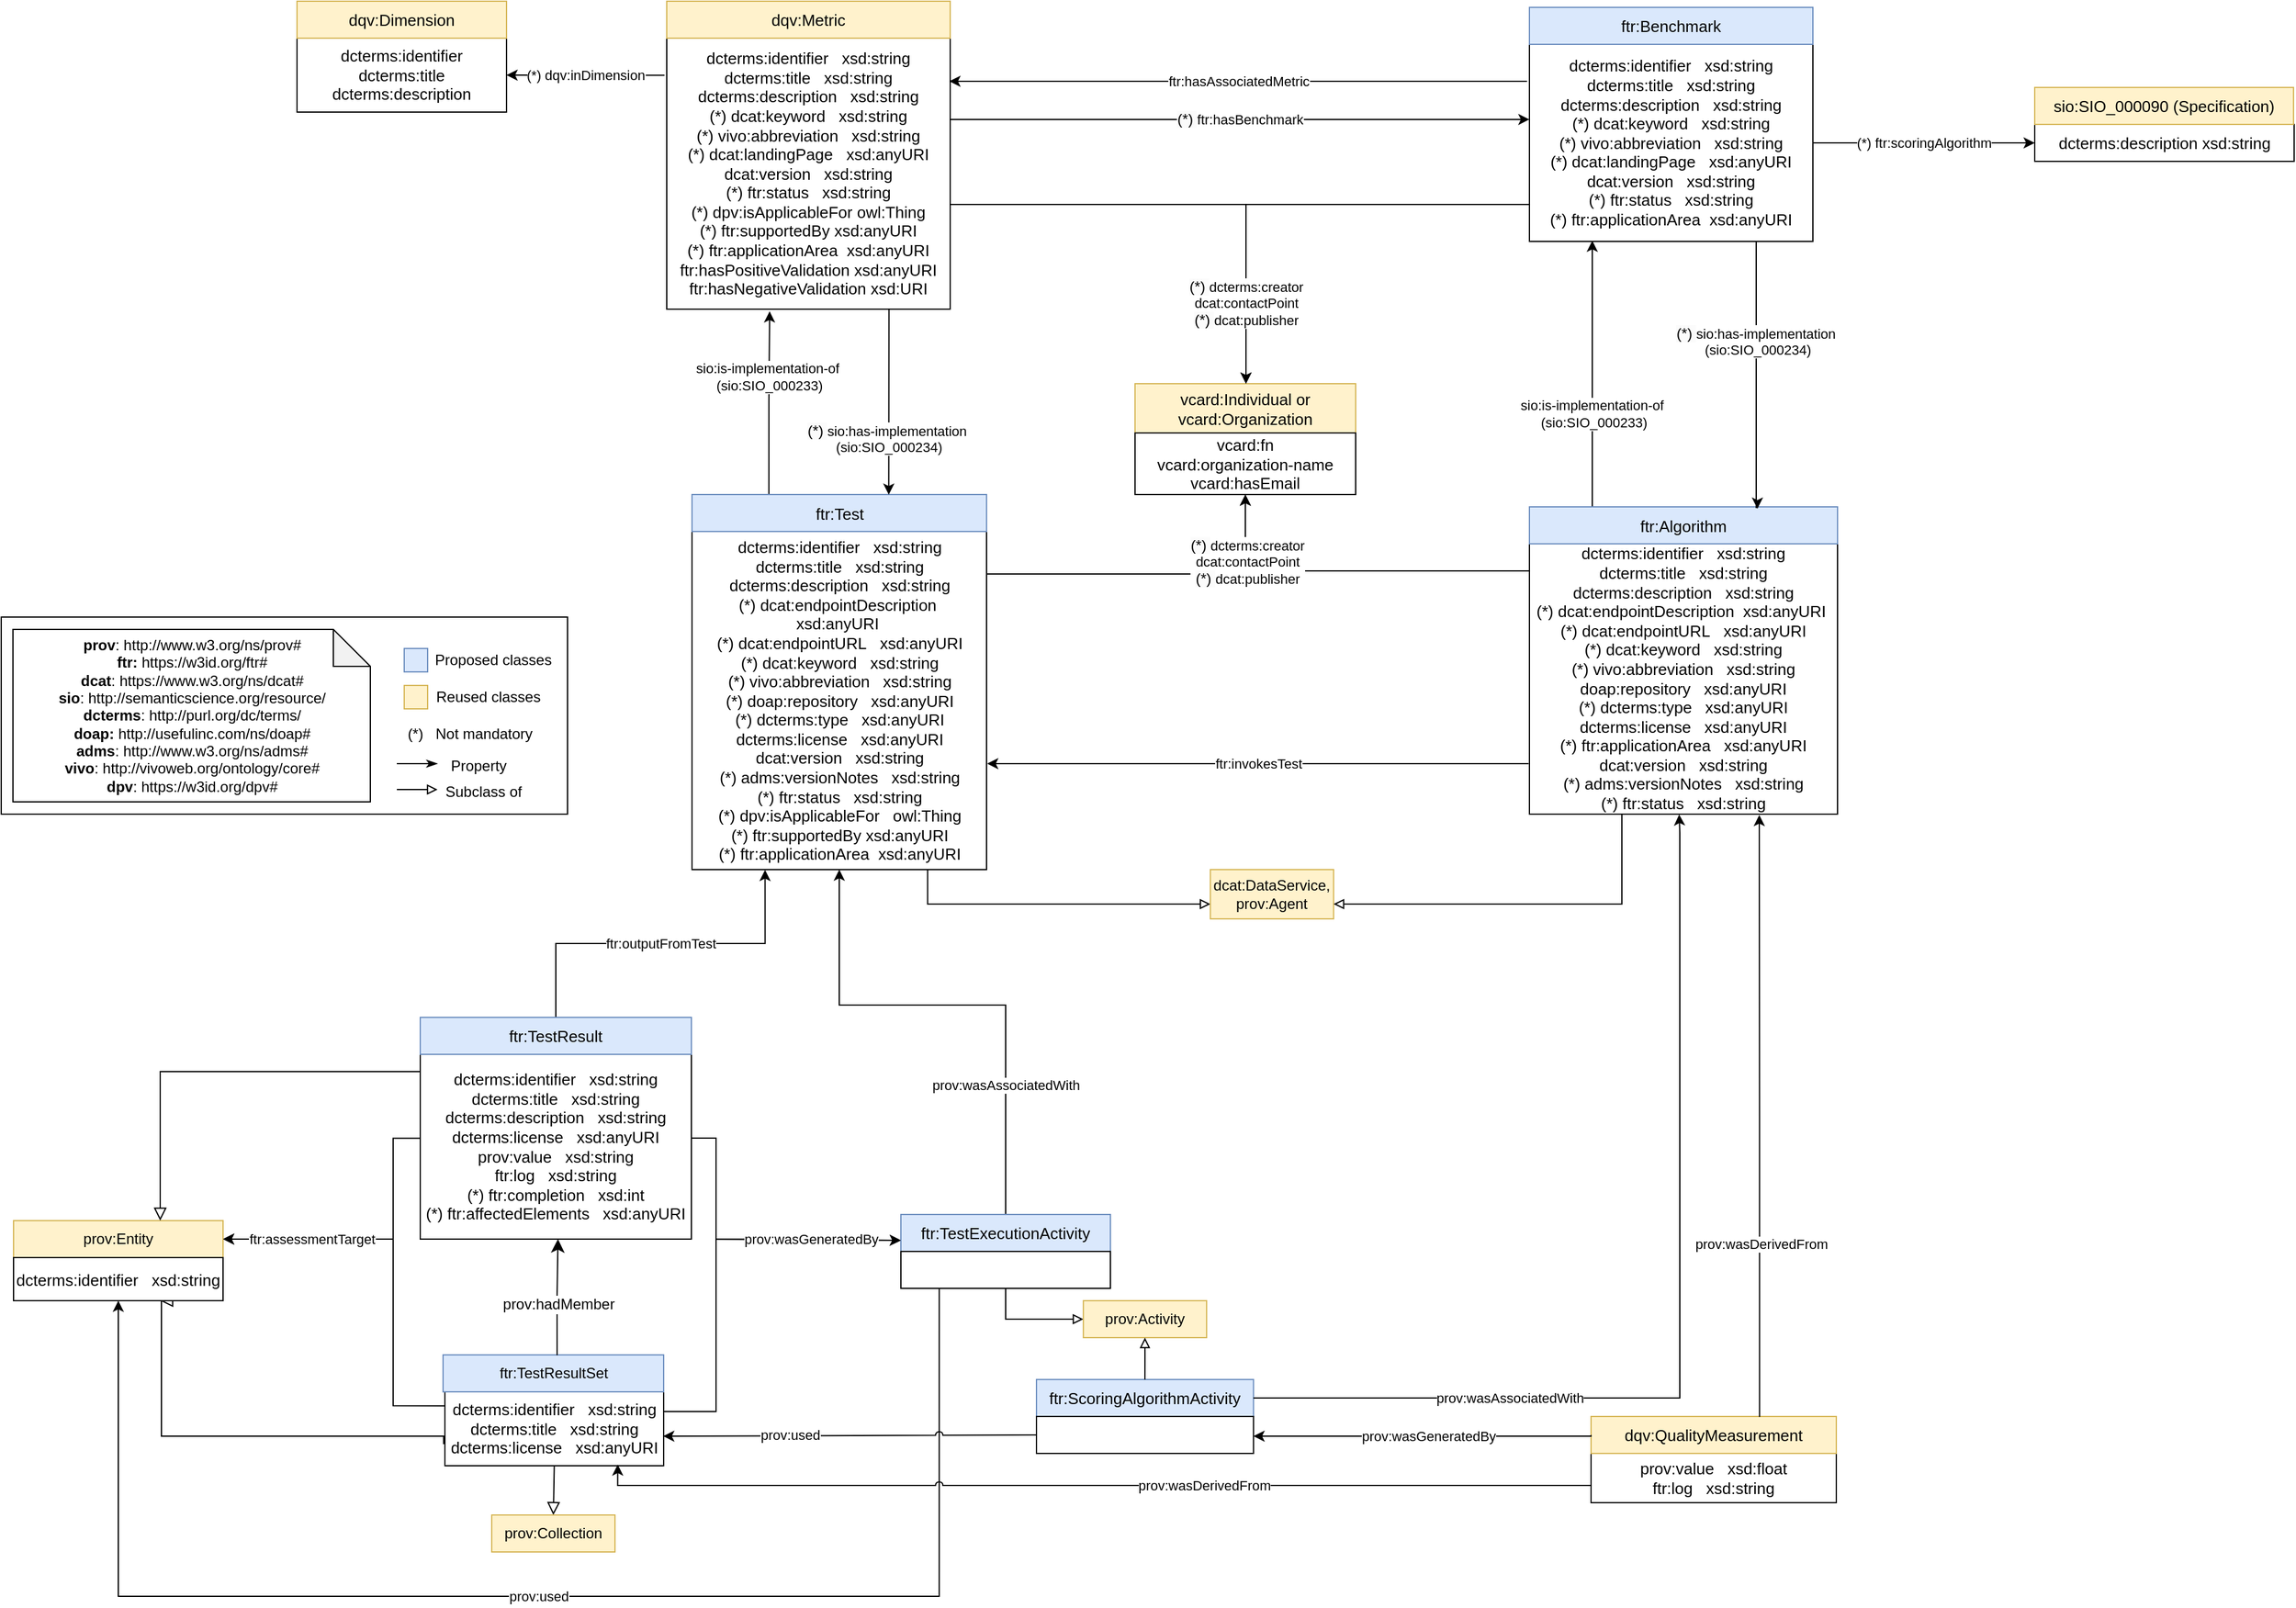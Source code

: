 <mxfile version="28.0.7">
  <diagram name="1.2.0" id="X21MHkXue-90yoCCHEr5">
    <mxGraphModel grid="1" page="1" gridSize="10" guides="1" tooltips="1" connect="1" arrows="1" fold="1" pageScale="1" pageWidth="827" pageHeight="1169" math="0" shadow="0">
      <root>
        <mxCell id="aJPommEV7rcXcunqT9-c-0" />
        <mxCell id="aJPommEV7rcXcunqT9-c-1" parent="aJPommEV7rcXcunqT9-c-0" />
        <mxCell id="aJPommEV7rcXcunqT9-c-2" value="" style="endArrow=block;html=1;fontColor=#000099;exitX=0.5;exitY=1;exitDx=0;exitDy=0;endFill=0;entryX=0.5;entryY=0;entryDx=0;entryDy=0;endSize=8;arcSize=0;rounded=0;" edge="1" parent="aJPommEV7rcXcunqT9-c-1" source="aJPommEV7rcXcunqT9-c-5" target="aJPommEV7rcXcunqT9-c-3">
          <mxGeometry width="50" height="50" relative="1" as="geometry">
            <mxPoint x="-27" y="999" as="sourcePoint" />
            <mxPoint x="131.0" y="999" as="targetPoint" />
          </mxGeometry>
        </mxCell>
        <mxCell id="aJPommEV7rcXcunqT9-c-3" value="prov:Collection" style="rounded=0;whiteSpace=wrap;html=1;snapToPoint=1;points=[[0.1,0],[0.2,0],[0.3,0],[0.4,0],[0.5,0],[0.6,0],[0.7,0],[0.8,0],[0.9,0],[0,0.1],[0,0.3],[0,0.5],[0,0.7],[0,0.9],[0.1,1],[0.2,1],[0.3,1],[0.4,1],[0.5,1],[0.6,1],[0.7,1],[0.8,1],[0.9,1],[1,0.1],[1,0.3],[1,0.5],[1,0.7],[1,0.9]];fillColor=#fff2cc;strokeColor=#d6b656;" vertex="1" parent="aJPommEV7rcXcunqT9-c-1">
          <mxGeometry x="508" y="1584" width="100" height="30" as="geometry" />
        </mxCell>
        <mxCell id="aJPommEV7rcXcunqT9-c-4" value="&lt;div&gt;&lt;b&gt;prov&lt;/b&gt;: http://www.w3.org/ns/prov#&lt;/div&gt;&lt;div&gt;&lt;b&gt;ftr:&lt;/b&gt; https://w3id.org/ftr#&lt;br&gt;&lt;b&gt;dcat&lt;/b&gt;: https://www.w3.org/ns/dcat#&lt;/div&gt;&lt;div&gt;&lt;b&gt;sio&lt;/b&gt;: http://semanticscience.org/resource/&lt;br&gt;&lt;/div&gt;&lt;b&gt;dcterms&lt;/b&gt;: http://purl.org/dc/terms/&lt;div&gt;&lt;b&gt;doap:&amp;nbsp;&lt;/b&gt;&lt;span style=&quot;background-color: initial;&quot;&gt;http://usefulinc.com/ns/doap#&lt;/span&gt;&lt;/div&gt;&lt;div&gt;&lt;b&gt;adms&lt;/b&gt;: http://www.w3.org/ns/adms#&lt;/div&gt;&lt;div&gt;&lt;b&gt;vivo&lt;/b&gt;:&amp;nbsp;http://vivoweb.org/ontology/core#&lt;/div&gt;&lt;div&gt;&lt;b&gt;dpv&lt;/b&gt;: https://w3id.org/dpv#&lt;/div&gt;" style="shape=note;whiteSpace=wrap;html=1;backgroundOutline=1;darkOpacity=0.05;" vertex="1" parent="aJPommEV7rcXcunqT9-c-1">
          <mxGeometry x="119.5" y="865" width="290" height="140" as="geometry" />
        </mxCell>
        <mxCell id="aJPommEV7rcXcunqT9-c-5" value="&lt;font style=&quot;font-size: 13px;&quot;&gt;dcterms:identifier&amp;nbsp; &amp;nbsp;xsd:string&lt;br&gt;dcterms:title&amp;nbsp; &amp;nbsp;xsd:string&lt;br&gt;dcterms:license&amp;nbsp; &amp;nbsp;xsd:anyURI&lt;/font&gt;" style="rounded=0;whiteSpace=wrap;html=1;snapToPoint=1;points=[[0.1,0],[0.2,0],[0.3,0],[0.4,0],[0.5,0],[0.6,0],[0.7,0],[0.8,0],[0.9,0],[0,0.1],[0,0.3],[0,0.5],[0,0.7],[0,0.9],[0.1,1],[0.2,1],[0.3,1],[0.4,1],[0.5,1],[0.6,1],[0.7,1],[0.8,1],[0.9,1],[1,0.1],[1,0.3],[1,0.5],[1,0.7],[1,0.9]];" vertex="1" parent="aJPommEV7rcXcunqT9-c-1">
          <mxGeometry x="470" y="1484" width="177.5" height="60" as="geometry" />
        </mxCell>
        <mxCell id="aJPommEV7rcXcunqT9-c-6" value="" style="rounded=0;orthogonalLoop=1;jettySize=auto;html=1;edgeStyle=orthogonalEdgeStyle;entryX=1;entryY=0.5;entryDx=0;entryDy=0;exitX=0.001;exitY=0.189;exitDx=0;exitDy=0;exitPerimeter=0;" edge="1" parent="aJPommEV7rcXcunqT9-c-1" source="aJPommEV7rcXcunqT9-c-5" target="aJPommEV7rcXcunqT9-c-18">
          <mxGeometry relative="1" as="geometry">
            <Array as="points">
              <mxPoint x="428" y="1495" />
              <mxPoint x="428" y="1360" />
            </Array>
            <mxPoint x="458" y="1480" as="sourcePoint" />
            <mxPoint x="308" y="1350" as="targetPoint" />
          </mxGeometry>
        </mxCell>
        <mxCell id="aJPommEV7rcXcunqT9-c-7" value="" style="rounded=0;orthogonalLoop=1;jettySize=auto;html=1;edgeStyle=orthogonalEdgeStyle;exitX=1;exitY=0.3;exitDx=0;exitDy=0;" edge="1" parent="aJPommEV7rcXcunqT9-c-1" source="aJPommEV7rcXcunqT9-c-5" target="aJPommEV7rcXcunqT9-c-17">
          <mxGeometry relative="1" as="geometry">
            <mxPoint x="786.12" y="1325" as="targetPoint" />
            <Array as="points">
              <mxPoint x="647" y="1500" />
              <mxPoint x="690" y="1500" />
              <mxPoint x="690" y="1360" />
            </Array>
          </mxGeometry>
        </mxCell>
        <mxCell id="aJPommEV7rcXcunqT9-c-9" value="ftr:TestResultSet" style="rounded=0;whiteSpace=wrap;html=1;snapToPoint=1;points=[[0.1,0],[0.2,0],[0.3,0],[0.4,0],[0.5,0],[0.6,0],[0.7,0],[0.8,0],[0.9,0],[0,0.1],[0,0.3],[0,0.5],[0,0.7],[0,0.9],[0.1,1],[0.2,1],[0.3,1],[0.4,1],[0.5,1],[0.6,1],[0.7,1],[0.8,1],[0.9,1],[1,0.1],[1,0.3],[1,0.5],[1,0.7],[1,0.9]];fillColor=#dae8fc;strokeColor=#6c8ebf;" vertex="1" parent="aJPommEV7rcXcunqT9-c-1">
          <mxGeometry x="468.5" y="1454" width="179" height="30" as="geometry" />
        </mxCell>
        <mxCell id="aJPommEV7rcXcunqT9-c-11" value="ftr:outputFromTest" style="rounded=0;orthogonalLoop=1;jettySize=auto;html=1;exitX=0.5;exitY=0;exitDx=0;exitDy=0;entryX=0.248;entryY=1.001;entryDx=0;entryDy=0;entryPerimeter=0;edgeStyle=orthogonalEdgeStyle;" edge="1" parent="aJPommEV7rcXcunqT9-c-1" source="aJPommEV7rcXcunqT9-c-13" target="aJPommEV7rcXcunqT9-c-29">
          <mxGeometry relative="1" as="geometry" />
        </mxCell>
        <mxCell id="aJPommEV7rcXcunqT9-c-12" value="&lt;div&gt;&lt;font style=&quot;font-size: 13px;&quot;&gt;dcterms:identifier&amp;nbsp; &amp;nbsp;&lt;span style=&quot;background-color: transparent; color: light-dark(rgb(0, 0, 0), rgb(255, 255, 255));&quot;&gt;xsd:string&lt;/span&gt;&lt;/font&gt;&lt;/div&gt;&lt;div&gt;&lt;font style=&quot;font-size: 13px;&quot;&gt;&lt;span style=&quot;background-color: initial;&quot;&gt;dcterms:title&amp;nbsp; &amp;nbsp;xsd:string&lt;/span&gt;&lt;br&gt;&lt;/font&gt;&lt;/div&gt;&lt;div&gt;&lt;font style=&quot;font-size: 13px;&quot;&gt;dcterms:description&amp;nbsp; &amp;nbsp;&lt;span style=&quot;background-color: transparent; color: light-dark(rgb(0, 0, 0), rgb(255, 255, 255));&quot;&gt;xsd:string&lt;/span&gt;&lt;/font&gt;&lt;/div&gt;&lt;div&gt;&lt;font style=&quot;font-size: 13px;&quot;&gt;dcterms:license&amp;nbsp; &amp;nbsp;xsd:anyURI&lt;br&gt;&lt;/font&gt;&lt;/div&gt;&lt;font style=&quot;font-size: 13px;&quot;&gt;prov:value&amp;nbsp; &amp;nbsp;xsd:string&lt;br&gt;ftr:log&amp;nbsp; &amp;nbsp;xsd:string&lt;br&gt;(*)&amp;nbsp;ftr:completion&amp;nbsp; &amp;nbsp;xsd:int&lt;br&gt;(*)&amp;nbsp;ftr:affectedElements&amp;nbsp; &amp;nbsp;xsd:anyURI&lt;/font&gt;" style="rounded=0;whiteSpace=wrap;html=1;snapToPoint=1;points=[[0.1,0],[0.2,0],[0.3,0],[0.4,0],[0.5,0],[0.6,0],[0.7,0],[0.8,0],[0.9,0],[0,0.1],[0,0.3],[0,0.5],[0,0.7],[0,0.9],[0.1,1],[0.2,1],[0.3,1],[0.4,1],[0.5,1],[0.6,1],[0.7,1],[0.8,1],[0.9,1],[1,0.1],[1,0.3],[1,0.5],[1,0.7],[1,0.9]];" vertex="1" parent="aJPommEV7rcXcunqT9-c-1">
          <mxGeometry x="450" y="1210" width="220" height="150" as="geometry" />
        </mxCell>
        <mxCell id="aJPommEV7rcXcunqT9-c-13" value="&lt;font style=&quot;font-size: 13px;&quot;&gt;ftr:TestResult&lt;/font&gt;" style="rounded=0;whiteSpace=wrap;html=1;snapToPoint=1;points=[[0.1,0],[0.2,0],[0.3,0],[0.4,0],[0.5,0],[0.6,0],[0.7,0],[0.8,0],[0.9,0],[0,0.1],[0,0.3],[0,0.5],[0,0.7],[0,0.9],[0.1,1],[0.2,1],[0.3,1],[0.4,1],[0.5,1],[0.6,1],[0.7,1],[0.8,1],[0.9,1],[1,0.1],[1,0.3],[1,0.5],[1,0.7],[1,0.9]];fillColor=#dae8fc;strokeColor=#6c8ebf;" vertex="1" parent="aJPommEV7rcXcunqT9-c-1">
          <mxGeometry x="450" y="1180" width="220" height="30" as="geometry" />
        </mxCell>
        <mxCell id="aJPommEV7rcXcunqT9-c-14" style="rounded=0;orthogonalLoop=1;jettySize=auto;html=1;exitX=0.5;exitY=1;exitDx=0;exitDy=0;endArrow=block;endFill=0;edgeStyle=orthogonalEdgeStyle;" edge="1" parent="aJPommEV7rcXcunqT9-c-1" source="aJPommEV7rcXcunqT9-c-22" target="aJPommEV7rcXcunqT9-c-19">
          <mxGeometry relative="1" as="geometry">
            <mxPoint x="871.12" y="1310" as="sourcePoint" />
            <Array as="points">
              <mxPoint x="925" y="1425" />
            </Array>
          </mxGeometry>
        </mxCell>
        <mxCell id="aJPommEV7rcXcunqT9-c-16" value="prov:wasAssociatedWith" style="rounded=0;orthogonalLoop=1;jettySize=auto;html=1;edgeStyle=orthogonalEdgeStyle;" edge="1" parent="aJPommEV7rcXcunqT9-c-1" source="aJPommEV7rcXcunqT9-c-17" target="aJPommEV7rcXcunqT9-c-29">
          <mxGeometry x="-0.494" relative="1" as="geometry">
            <Array as="points">
              <mxPoint x="925" y="1170" />
              <mxPoint x="790" y="1170" />
            </Array>
            <mxPoint as="offset" />
          </mxGeometry>
        </mxCell>
        <mxCell id="aJPommEV7rcXcunqT9-c-17" value="&lt;font style=&quot;font-size: 13px;&quot;&gt;ftr:TestExecutionActivity&lt;/font&gt;" style="rounded=0;whiteSpace=wrap;html=1;snapToPoint=1;points=[[0.1,0],[0.2,0],[0.3,0],[0.4,0],[0.5,0],[0.6,0],[0.7,0],[0.8,0],[0.9,0],[0,0.1],[0,0.3],[0,0.5],[0,0.7],[0,0.9],[0.1,1],[0.2,1],[0.3,1],[0.4,1],[0.5,1],[0.6,1],[0.7,1],[0.8,1],[0.9,1],[1,0.1],[1,0.3],[1,0.5],[1,0.7],[1,0.9]];fillColor=#dae8fc;strokeColor=#6c8ebf;" vertex="1" parent="aJPommEV7rcXcunqT9-c-1">
          <mxGeometry x="840" y="1340" width="170" height="30" as="geometry" />
        </mxCell>
        <mxCell id="aJPommEV7rcXcunqT9-c-18" value="prov:Entity" style="rounded=0;whiteSpace=wrap;html=1;snapToPoint=1;points=[[0.1,0],[0.2,0],[0.3,0],[0.4,0],[0.5,0],[0.6,0],[0.7,0],[0.8,0],[0.9,0],[0,0.1],[0,0.3],[0,0.5],[0,0.7],[0,0.9],[0.1,1],[0.2,1],[0.3,1],[0.4,1],[0.5,1],[0.6,1],[0.7,1],[0.8,1],[0.9,1],[1,0.1],[1,0.3],[1,0.5],[1,0.7],[1,0.9]];fillColor=#fff2cc;strokeColor=#d6b656;" vertex="1" parent="aJPommEV7rcXcunqT9-c-1">
          <mxGeometry x="120" y="1345" width="170" height="30" as="geometry" />
        </mxCell>
        <mxCell id="aJPommEV7rcXcunqT9-c-19" value="prov:Activity" style="rounded=0;whiteSpace=wrap;html=1;snapToPoint=1;points=[[0.1,0],[0.2,0],[0.3,0],[0.4,0],[0.5,0],[0.6,0],[0.7,0],[0.8,0],[0.9,0],[0,0.1],[0,0.3],[0,0.5],[0,0.7],[0,0.9],[0.1,1],[0.2,1],[0.3,1],[0.4,1],[0.5,1],[0.6,1],[0.7,1],[0.8,1],[0.9,1],[1,0.1],[1,0.3],[1,0.5],[1,0.7],[1,0.9]];fillColor=#fff2cc;strokeColor=#d6b656;" vertex="1" parent="aJPommEV7rcXcunqT9-c-1">
          <mxGeometry x="988.06" y="1410" width="100" height="30" as="geometry" />
        </mxCell>
        <mxCell id="aJPommEV7rcXcunqT9-c-20" value="" style="rounded=0;orthogonalLoop=1;jettySize=auto;html=1;edgeStyle=orthogonalEdgeStyle;exitX=0.5;exitY=1;exitDx=0;exitDy=0;jumpStyle=arc;entryX=0.5;entryY=1;entryDx=0;entryDy=0;" edge="1" parent="aJPommEV7rcXcunqT9-c-1" target="i2RRBjA-dx08bfWv7huD-5">
          <mxGeometry relative="1" as="geometry">
            <mxPoint x="871.12" y="1370" as="sourcePoint" />
            <mxPoint x="220" y="1490" as="targetPoint" />
            <Array as="points">
              <mxPoint x="871" y="1650" />
              <mxPoint x="205" y="1650" />
            </Array>
          </mxGeometry>
        </mxCell>
        <mxCell id="aJPommEV7rcXcunqT9-c-21" value="prov:used" style="edgeLabel;html=1;align=center;verticalAlign=middle;resizable=0;points=[];" connectable="0" vertex="1" parent="aJPommEV7rcXcunqT9-c-20">
          <mxGeometry x="-0.502" y="2" relative="1" as="geometry">
            <mxPoint x="-310" y="-2" as="offset" />
          </mxGeometry>
        </mxCell>
        <mxCell id="aJPommEV7rcXcunqT9-c-22" value="" style="rounded=0;whiteSpace=wrap;html=1;snapToPoint=1;points=[[0.1,0],[0.2,0],[0.3,0],[0.4,0],[0.5,0],[0.6,0],[0.7,0],[0.8,0],[0.9,0],[0,0.1],[0,0.3],[0,0.5],[0,0.7],[0,0.9],[0.1,1],[0.2,1],[0.3,1],[0.4,1],[0.5,1],[0.6,1],[0.7,1],[0.8,1],[0.9,1],[1,0.1],[1,0.3],[1,0.5],[1,0.7],[1,0.9]];" vertex="1" parent="aJPommEV7rcXcunqT9-c-1">
          <mxGeometry x="840" y="1370" width="170" height="30" as="geometry" />
        </mxCell>
        <mxCell id="aJPommEV7rcXcunqT9-c-23" value="" style="whiteSpace=wrap;html=1;aspect=fixed;fillColor=#dae8fc;strokeColor=#6c8ebf;" vertex="1" parent="aJPommEV7rcXcunqT9-c-1">
          <mxGeometry x="437" y="880.5" width="19" height="19" as="geometry" />
        </mxCell>
        <mxCell id="aJPommEV7rcXcunqT9-c-24" value="" style="whiteSpace=wrap;html=1;aspect=fixed;fillColor=#fff2cc;strokeColor=#d6b656;" vertex="1" parent="aJPommEV7rcXcunqT9-c-1">
          <mxGeometry x="437" y="910.5" width="19" height="19" as="geometry" />
        </mxCell>
        <mxCell id="aJPommEV7rcXcunqT9-c-25" value="Proposed classes " style="text;html=1;align=left;verticalAlign=middle;whiteSpace=wrap;rounded=0;" vertex="1" parent="aJPommEV7rcXcunqT9-c-1">
          <mxGeometry x="460" y="875" width="100" height="30" as="geometry" />
        </mxCell>
        <mxCell id="aJPommEV7rcXcunqT9-c-26" value="Reused classes" style="text;html=1;align=left;verticalAlign=middle;whiteSpace=wrap;rounded=0;" vertex="1" parent="aJPommEV7rcXcunqT9-c-1">
          <mxGeometry x="461" y="905" width="89" height="30" as="geometry" />
        </mxCell>
        <mxCell id="aJPommEV7rcXcunqT9-c-27" style="edgeStyle=orthogonalEdgeStyle;rounded=0;orthogonalLoop=1;jettySize=auto;html=1;exitX=0.8;exitY=1;exitDx=0;exitDy=0;entryX=0;entryY=0.7;entryDx=0;entryDy=0;endArrow=block;endFill=0;" edge="1" parent="aJPommEV7rcXcunqT9-c-1" source="aJPommEV7rcXcunqT9-c-29" target="aJPommEV7rcXcunqT9-c-31">
          <mxGeometry relative="1" as="geometry" />
        </mxCell>
        <mxCell id="aJPommEV7rcXcunqT9-c-29" value="&lt;div&gt;&lt;font style=&quot;font-size: 13px;&quot;&gt;dcterms:identifier&amp;nbsp; &amp;nbsp;&lt;span style=&quot;background-color: transparent; color: light-dark(rgb(0, 0, 0), rgb(255, 255, 255));&quot;&gt;xsd:string&lt;/span&gt;&lt;/font&gt;&lt;/div&gt;&lt;div&gt;&lt;font style=&quot;font-size: 13px;&quot;&gt;&lt;span style=&quot;background-color: initial;&quot;&gt;dcterms:title&amp;nbsp; &amp;nbsp;xsd:string&lt;/span&gt;&lt;br&gt;&lt;/font&gt;&lt;/div&gt;&lt;div&gt;&lt;font style=&quot;font-size: 13px;&quot;&gt;dcterms:description&amp;nbsp; &amp;nbsp;&lt;span style=&quot;background-color: transparent; color: light-dark(rgb(0, 0, 0), rgb(255, 255, 255));&quot;&gt;xsd:string&lt;/span&gt;&lt;/font&gt;&lt;/div&gt;&lt;div&gt;&lt;div&gt;&lt;font style=&quot;font-size: 13px;&quot;&gt;&lt;span style=&quot;background-color: transparent; color: light-dark(rgb(0, 0, 0), rgb(255, 255, 255));&quot;&gt;(*)&lt;/span&gt;&lt;span style=&quot;background-color: transparent; color: light-dark(rgb(0, 0, 0), rgb(255, 255, 255));&quot;&gt;&amp;nbsp;&lt;/span&gt;&lt;span style=&quot;font-family: Arial; background-color: initial;&quot;&gt;dcat:endpointDescription&amp;nbsp; xsd:anyURI&amp;nbsp;&lt;/span&gt;&lt;br&gt;&lt;/font&gt;&lt;/div&gt;&lt;div&gt;&lt;font style=&quot;font-size: 13px;&quot;&gt;&lt;span style=&quot;color: rgb(0, 0, 0); font-weight: normal; text-decoration: none; font-family: Arial; font-style: normal; text-decoration-skip-ink: none;&quot;&gt;&lt;span style=&quot;background-color: transparent; color: light-dark(rgb(0, 0, 0), rgb(255, 255, 255)); font-family: Helvetica;&quot;&gt;(*)&lt;/span&gt;&lt;span style=&quot;background-color: transparent; color: light-dark(rgb(0, 0, 0), rgb(255, 255, 255)); font-family: Helvetica;&quot;&gt;&amp;nbsp;&lt;/span&gt;dcat&lt;/span&gt;&lt;span style=&quot;color: rgb(0, 0, 0); font-weight: normal; text-decoration: none; font-family: Arial; font-style: normal; text-decoration-skip-ink: none;&quot;&gt;:endpointURL&amp;nbsp; &amp;nbsp;xsd:anyURI&lt;/span&gt;&lt;/font&gt;&lt;/div&gt;&lt;div&gt;&lt;span style=&quot;color: rgb(0, 0, 0); font-weight: normal; text-decoration: none; font-family: Arial; font-style: normal; text-decoration-skip-ink: none;&quot;&gt;&lt;font style=&quot;font-size: 13px;&quot;&gt;&lt;span style=&quot;background-color: transparent; color: light-dark(rgb(0, 0, 0), rgb(255, 255, 255)); font-family: Helvetica;&quot;&gt;(*)&lt;/span&gt;&lt;span style=&quot;background-color: transparent; color: light-dark(rgb(0, 0, 0), rgb(255, 255, 255)); font-family: Helvetica;&quot;&gt;&amp;nbsp;&lt;/span&gt;dcat:keyword&amp;nbsp; &amp;nbsp;xsd:string&lt;br&gt;&lt;/font&gt;&lt;/span&gt;&lt;/div&gt;&lt;div&gt;&lt;span style=&quot;color: rgb(0, 0, 0); font-weight: normal; text-decoration: none; font-family: Arial; font-style: normal; text-decoration-skip-ink: none;&quot;&gt;&lt;div style=&quot;font-family: Helvetica;&quot;&gt;&lt;font style=&quot;font-size: 13px;&quot;&gt;&lt;span style=&quot;color: light-dark(rgb(0, 0, 0), rgb(237, 237, 237)); background-color: transparent;&quot;&gt;(*)&lt;/span&gt;&lt;span style=&quot;color: light-dark(rgb(0, 0, 0), rgb(237, 237, 237)); background-color: transparent;&quot;&gt;&amp;nbsp;&lt;/span&gt;vivo:abbreviation&amp;nbsp; &amp;nbsp;xsd:string&lt;/font&gt;&lt;/div&gt;&lt;/span&gt;&lt;/div&gt;&lt;div&gt;&lt;span style=&quot;color: rgb(0, 0, 0); font-weight: normal; text-decoration: none; font-family: Arial; font-style: normal; text-decoration-skip-ink: none;&quot;&gt;&lt;div style=&quot;font-family: Helvetica;&quot;&gt;&lt;font style=&quot;font-size: 13px;&quot;&gt;&lt;span style=&quot;background-color: transparent; color: light-dark(rgb(0, 0, 0), rgb(255, 255, 255));&quot;&gt;(*)&lt;/span&gt;&lt;span style=&quot;background-color: transparent; color: light-dark(rgb(0, 0, 0), rgb(255, 255, 255));&quot;&gt;&amp;nbsp;&lt;/span&gt;&lt;span style=&quot;background-color: initial; color: light-dark(rgb(0, 0, 0), rgb(255, 255, 255)); font-family: Arial;&quot;&gt;doap:repository&amp;nbsp; &amp;nbsp;xsd:anyURI&lt;/span&gt;&lt;/font&gt;&lt;/div&gt;&lt;/span&gt;&lt;/div&gt;&lt;div&gt;&lt;span style=&quot;text-decoration-skip-ink: none;&quot;&gt;&lt;font style=&quot;font-size: 13px;&quot;&gt;&lt;span style=&quot;background-color: transparent; color: light-dark(rgb(0, 0, 0), rgb(255, 255, 255));&quot;&gt;(*)&lt;/span&gt;&lt;span style=&quot;background-color: transparent; color: light-dark(rgb(0, 0, 0), rgb(255, 255, 255));&quot;&gt;&amp;nbsp;&lt;/span&gt;&lt;font face=&quot;Arial&quot;&gt;dcterms:type&amp;nbsp; &amp;nbsp;xsd:anyURI&lt;/font&gt;&lt;br&gt;&lt;/font&gt;&lt;/span&gt;&lt;/div&gt;&lt;div&gt;&lt;span style=&quot;text-decoration-skip-ink: none;&quot;&gt;&lt;font style=&quot;font-size: 13px;&quot;&gt;&lt;font face=&quot;Arial&quot;&gt;dcterms:license&amp;nbsp; &amp;nbsp;xsd:anyURI&lt;/font&gt;&lt;br&gt;&lt;/font&gt;&lt;/span&gt;&lt;/div&gt;&lt;div&gt;&lt;span style=&quot;font-family: Arial; background-color: transparent; color: light-dark(rgb(0, 0, 0), rgb(255, 255, 255));&quot;&gt;&lt;font style=&quot;font-size: 13px;&quot;&gt;dcat:version&amp;nbsp; &amp;nbsp;xsd:string&lt;/font&gt;&lt;/span&gt;&lt;/div&gt;&lt;div&gt;&lt;span style=&quot;text-decoration-skip-ink: none;&quot;&gt;&lt;font style=&quot;font-size: 13px;&quot;&gt;&lt;span style=&quot;background-color: transparent; color: light-dark(rgb(0, 0, 0), rgb(255, 255, 255));&quot;&gt;(*)&lt;/span&gt;&lt;span style=&quot;background-color: transparent; color: light-dark(rgb(0, 0, 0), rgb(255, 255, 255));&quot;&gt;&amp;nbsp;&lt;/span&gt;&lt;font face=&quot;Arial&quot;&gt;adms:versionNotes&amp;nbsp; &amp;nbsp;xsd:string&lt;/font&gt;&lt;br&gt;&lt;/font&gt;&lt;/span&gt;&lt;/div&gt;&lt;/div&gt;&lt;div&gt;&lt;span style=&quot;text-decoration-skip-ink: none;&quot;&gt;&lt;font style=&quot;font-size: 13px;&quot;&gt;&lt;span style=&quot;background-color: transparent; color: light-dark(rgb(0, 0, 0), rgb(255, 255, 255));&quot;&gt;(*)&lt;/span&gt;&lt;span style=&quot;background-color: transparent; color: light-dark(rgb(0, 0, 0), rgb(255, 255, 255));&quot;&gt;&amp;nbsp;&lt;/span&gt;&lt;font face=&quot;Arial&quot;&gt;ftr:status&amp;nbsp; &amp;nbsp;xsd:string&lt;br&gt;(*) dpv:isApplicableFor&amp;nbsp;&amp;nbsp; owl:Thing&lt;br&gt;&lt;/font&gt;&lt;/font&gt;&lt;/span&gt;&lt;/div&gt;&lt;div&gt;&lt;span style=&quot;text-decoration-skip-ink: none;&quot;&gt;&lt;font style=&quot;font-size: 13px;&quot; face=&quot;Arial&quot;&gt;(*) ftr:supportedBy xsd:anyURI&lt;br&gt;&lt;/font&gt;&lt;/span&gt;&lt;/div&gt;&lt;div&gt;&lt;span style=&quot;text-decoration-skip-ink: none;&quot;&gt;&lt;div&gt;&lt;font style=&quot;font-size: 13px;&quot;&gt;&lt;span style=&quot;text-decoration-skip-ink: none;&quot;&gt;&lt;span style=&quot;background-color: transparent; color: light-dark(rgb(0, 0, 0), rgb(255, 255, 255));&quot;&gt;(*)&lt;/span&gt;&lt;span style=&quot;background-color: transparent; color: light-dark(rgb(0, 0, 0), rgb(255, 255, 255));&quot;&gt;&amp;nbsp;&lt;/span&gt;&lt;/span&gt;&lt;span style=&quot;background-color: transparent;&quot;&gt;ftr:applicationArea&lt;/span&gt;&lt;span style=&quot;font-family: Arial; background-color: transparent; color: light-dark(rgb(0, 0, 0), rgb(255, 255, 255));&quot;&gt;&amp;nbsp; xsd:anyURI&lt;/span&gt;&lt;/font&gt;&lt;/div&gt;&lt;div&gt;&lt;span style=&quot;text-decoration-skip-ink: none;&quot;&gt;&lt;/span&gt;&lt;/div&gt;&lt;/span&gt;&lt;/div&gt;" style="rounded=0;whiteSpace=wrap;html=1;snapToPoint=1;points=[[0.1,0],[0.2,0],[0.3,0],[0.4,0],[0.5,0],[0.6,0],[0.7,0],[0.8,0],[0.9,0],[0,0.1],[0,0.3],[0,0.5],[0,0.7],[0,0.9],[0.1,1],[0.2,1],[0.3,1],[0.4,1],[0.5,1],[0.6,1],[0.7,1],[0.8,1],[0.9,1],[1,0.1],[1,0.3],[1,0.5],[1,0.7],[1,0.9]];" vertex="1" parent="aJPommEV7rcXcunqT9-c-1">
          <mxGeometry x="670.5" y="785.5" width="239" height="274.5" as="geometry" />
        </mxCell>
        <mxCell id="aJPommEV7rcXcunqT9-c-30" value="&lt;font style=&quot;font-size: 13px;&quot;&gt;ftr:Test&lt;/font&gt;" style="rounded=0;whiteSpace=wrap;html=1;snapToPoint=1;points=[[0.1,0],[0.2,0],[0.3,0],[0.4,0],[0.5,0],[0.6,0],[0.7,0],[0.8,0],[0.9,0],[0,0.1],[0,0.3],[0,0.5],[0,0.7],[0,0.9],[0.1,1],[0.2,1],[0.3,1],[0.4,1],[0.5,1],[0.6,1],[0.7,1],[0.8,1],[0.9,1],[1,0.1],[1,0.3],[1,0.5],[1,0.7],[1,0.9]];fillColor=#dae8fc;strokeColor=#6c8ebf;" vertex="1" parent="aJPommEV7rcXcunqT9-c-1">
          <mxGeometry x="670.5" y="755.5" width="239" height="30" as="geometry" />
        </mxCell>
        <mxCell id="aJPommEV7rcXcunqT9-c-31" value="&lt;div&gt;dcat:DataService,&lt;/div&gt;&lt;div&gt;prov:Agent&lt;/div&gt;" style="rounded=0;whiteSpace=wrap;html=1;snapToPoint=1;points=[[0.1,0],[0.2,0],[0.3,0],[0.4,0],[0.5,0],[0.6,0],[0.7,0],[0.8,0],[0.9,0],[0,0.1],[0,0.3],[0,0.5],[0,0.7],[0,0.9],[0.1,1],[0.2,1],[0.3,1],[0.4,1],[0.5,1],[0.6,1],[0.7,1],[0.8,1],[0.9,1],[1,0.1],[1,0.3],[1,0.5],[1,0.7],[1,0.9]];fillColor=#fff2cc;strokeColor=#d6b656;" vertex="1" parent="aJPommEV7rcXcunqT9-c-1">
          <mxGeometry x="1091.12" y="1060" width="100" height="40" as="geometry" />
        </mxCell>
        <mxCell id="aJPommEV7rcXcunqT9-c-32" value="&lt;font style=&quot;font-size: 13px;&quot;&gt;vcard:Individual or&lt;br&gt;&lt;/font&gt;&lt;div&gt;&lt;font style=&quot;font-size: 13px;&quot;&gt;vcard:Organization&lt;/font&gt;&lt;/div&gt;" style="rounded=0;whiteSpace=wrap;html=1;snapToPoint=1;points=[[0.1,0],[0.2,0],[0.3,0],[0.4,0],[0.5,0],[0.6,0],[0.7,0],[0.8,0],[0.9,0],[0,0.1],[0,0.3],[0,0.5],[0,0.7],[0,0.9],[0.1,1],[0.2,1],[0.3,1],[0.4,1],[0.5,1],[0.6,1],[0.7,1],[0.8,1],[0.9,1],[1,0.1],[1,0.3],[1,0.5],[1,0.7],[1,0.9]];fillColor=#fff2cc;strokeColor=#d6b656;" vertex="1" parent="aJPommEV7rcXcunqT9-c-1">
          <mxGeometry x="1030" y="665.5" width="179" height="40" as="geometry" />
        </mxCell>
        <mxCell id="aJPommEV7rcXcunqT9-c-33" value="&lt;div style=&quot;forced-color-adjust: none; color: rgb(0, 0, 0); font-family: Helvetica; font-size: 11px; font-style: normal; font-variant-ligatures: normal; font-variant-caps: normal; font-weight: 400; letter-spacing: normal; orphans: 2; text-align: center; text-indent: 0px; text-transform: none; widows: 2; word-spacing: 0px; -webkit-text-stroke-width: 0px; white-space: nowrap; text-decoration-thickness: initial; text-decoration-style: initial; text-decoration-color: initial;&quot;&gt;&lt;span style=&quot;background-color: rgb(251, 251, 251); font-size: 12px; text-wrap-mode: wrap; color: light-dark(rgb(0, 0, 0), rgb(255, 255, 255));&quot;&gt;(*)&lt;/span&gt;&lt;span style=&quot;background-color: rgb(251, 251, 251); font-size: 12px; text-wrap-mode: wrap; color: light-dark(rgb(0, 0, 0), rgb(255, 255, 255));&quot;&gt;&amp;nbsp;&lt;/span&gt;sio:has-implementation&amp;nbsp;&lt;/div&gt;&lt;div style=&quot;forced-color-adjust: none; color: rgb(0, 0, 0); font-family: Helvetica; font-size: 11px; font-style: normal; font-variant-ligatures: normal; font-variant-caps: normal; font-weight: 400; letter-spacing: normal; orphans: 2; text-align: center; text-indent: 0px; text-transform: none; widows: 2; word-spacing: 0px; -webkit-text-stroke-width: 0px; white-space: nowrap; text-decoration-thickness: initial; text-decoration-style: initial; text-decoration-color: initial;&quot;&gt;(sio:SIO_000234)&lt;/div&gt;" style="edgeStyle=orthogonalEdgeStyle;rounded=0;orthogonalLoop=1;jettySize=auto;html=1;exitX=0.784;exitY=0.998;exitDx=0;exitDy=0;exitPerimeter=0;startArrow=none;startFill=0;entryX=0.668;entryY=0.003;entryDx=0;entryDy=0;entryPerimeter=0;" edge="1" parent="aJPommEV7rcXcunqT9-c-1" source="aJPommEV7rcXcunqT9-c-35" target="aJPommEV7rcXcunqT9-c-30">
          <mxGeometry x="0.396" relative="1" as="geometry">
            <mxPoint x="830" y="750" as="targetPoint" />
            <Array as="points">
              <mxPoint x="830" y="627" />
              <mxPoint x="830" y="756" />
            </Array>
            <mxPoint as="offset" />
          </mxGeometry>
        </mxCell>
        <mxCell id="aJPommEV7rcXcunqT9-c-35" value="&lt;span style=&quot;text-decoration-skip-ink: none;&quot;&gt;&lt;font style=&quot;font-size: 13px;&quot;&gt;&lt;div&gt;dcterms:identifier&amp;nbsp; &amp;nbsp;&lt;span style=&quot;background-color: transparent; color: light-dark(rgb(0, 0, 0), rgb(255, 255, 255));&quot;&gt;xsd:string&lt;/span&gt;&lt;/div&gt;&lt;div&gt;&lt;span style=&quot;background-color: initial;&quot;&gt;dcterms:title&amp;nbsp; &amp;nbsp;xsd:string&lt;/span&gt;&lt;br&gt;&lt;/div&gt;&lt;div&gt;dcterms:description&amp;nbsp; &amp;nbsp;&lt;span style=&quot;background-color: transparent; color: light-dark(rgb(0, 0, 0), rgb(255, 255, 255));&quot;&gt;xsd:string&lt;/span&gt;&lt;/div&gt;&lt;div&gt;&lt;span style=&quot;background-color: transparent; color: light-dark(rgb(0, 0, 0), rgb(255, 255, 255));&quot;&gt;(*)&lt;/span&gt;&lt;span style=&quot;background-color: transparent; color: light-dark(rgb(0, 0, 0), rgb(255, 255, 255));&quot;&gt;&amp;nbsp;&lt;/span&gt;dcat:keyword&amp;nbsp; &amp;nbsp;&lt;span style=&quot;background-color: transparent; color: light-dark(rgb(0, 0, 0), rgb(255, 255, 255));&quot;&gt;xsd:string&lt;/span&gt;&lt;/div&gt;&lt;div&gt;&lt;span style=&quot;background-color: transparent; color: light-dark(rgb(0, 0, 0), rgb(255, 255, 255));&quot;&gt;(*)&lt;/span&gt;&lt;span style=&quot;background-color: transparent; color: light-dark(rgb(0, 0, 0), rgb(255, 255, 255));&quot;&gt;&amp;nbsp;&lt;/span&gt;vivo:abbreviation&amp;nbsp; &amp;nbsp;&lt;span style=&quot;background-color: transparent; color: light-dark(rgb(0, 0, 0), rgb(255, 255, 255));&quot;&gt;xsd:string&lt;/span&gt;&lt;/div&gt;&lt;div&gt;&lt;span style=&quot;background-color: transparent; color: light-dark(rgb(0, 0, 0), rgb(255, 255, 255));&quot;&gt;(*)&lt;/span&gt;&lt;span style=&quot;background-color: transparent; color: light-dark(rgb(0, 0, 0), rgb(255, 255, 255));&quot;&gt;&amp;nbsp;&lt;/span&gt;dcat:landingPage&amp;nbsp; &amp;nbsp;xsd:anyURI&lt;/div&gt;&lt;div&gt;&lt;div&gt;&lt;span style=&quot;background-color: transparent; color: light-dark(rgb(0, 0, 0), rgb(255, 255, 255));&quot;&gt;dcat:version&amp;nbsp; &amp;nbsp;&lt;/span&gt;&lt;span style=&quot;background-color: transparent; color: light-dark(rgb(0, 0, 0), rgb(255, 255, 255));&quot;&gt;xsd:string&lt;/span&gt;&lt;/div&gt;&lt;div&gt;&lt;span style=&quot;color: light-dark(rgb(0, 0, 0), rgb(255, 255, 255)); background-color: transparent;&quot;&gt;(*)&lt;/span&gt;&lt;span style=&quot;color: light-dark(rgb(0, 0, 0), rgb(255, 255, 255)); background-color: transparent;&quot;&gt;&amp;nbsp;&lt;/span&gt;&lt;font face=&quot;Arial&quot;&gt;ftr:status&amp;nbsp; &amp;nbsp;xsd:string&lt;/font&gt;&lt;/div&gt;&lt;div&gt;&lt;font face=&quot;Arial&quot;&gt;(*) dpv:isApplicableFor owl:Thing&lt;br&gt;&lt;/font&gt;&lt;/div&gt;&lt;div&gt;&lt;span style=&quot;text-decoration-skip-ink: none;&quot;&gt;&lt;font face=&quot;Arial&quot;&gt;(*) ftr:supportedBy xsd:anyURI&lt;/font&gt;&lt;/span&gt;&lt;/div&gt;&lt;/div&gt;&lt;div&gt;&lt;span style=&quot;text-decoration-skip-ink: none;&quot;&gt;&lt;span style=&quot;background-color: transparent; color: light-dark(rgb(0, 0, 0), rgb(255, 255, 255));&quot;&gt;(*)&lt;/span&gt;&lt;span style=&quot;background-color: transparent; color: light-dark(rgb(0, 0, 0), rgb(255, 255, 255));&quot;&gt;&amp;nbsp;&lt;/span&gt;&lt;/span&gt;&lt;span style=&quot;background-color: transparent;&quot;&gt;ftr:applicationArea&lt;/span&gt;&lt;span style=&quot;color: light-dark(rgb(0, 0, 0), rgb(255, 255, 255)); background-color: transparent; font-family: Arial;&quot;&gt;&amp;nbsp; xsd:anyURI&lt;/span&gt;&lt;/div&gt;&lt;div&gt;&lt;span style=&quot;background-color: transparent;&quot;&gt;&lt;font face=&quot;Arial&quot;&gt;ftr:hasPositiveValidation xsd:anyURI&lt;/font&gt;&lt;/span&gt;&lt;/div&gt;&lt;div&gt;&lt;span style=&quot;background-color: transparent;&quot;&gt;&lt;font face=&quot;Arial&quot;&gt;ftr:hasNegativeValidation xsd:URI&lt;/font&gt;&lt;/span&gt;&lt;/div&gt;&lt;/font&gt;&lt;/span&gt;" style="rounded=0;whiteSpace=wrap;html=1;snapToPoint=1;points=[[0.1,0],[0.2,0],[0.3,0],[0.4,0],[0.5,0],[0.6,0],[0.7,0],[0.8,0],[0.9,0],[0,0.1],[0,0.3],[0,0.5],[0,0.7],[0,0.9],[0.1,1],[0.2,1],[0.3,1],[0.4,1],[0.5,1],[0.6,1],[0.7,1],[0.8,1],[0.9,1],[1,0.1],[1,0.3],[1,0.5],[1,0.7],[1,0.9]];" vertex="1" parent="aJPommEV7rcXcunqT9-c-1">
          <mxGeometry x="650" y="385" width="230" height="220" as="geometry" />
        </mxCell>
        <mxCell id="aJPommEV7rcXcunqT9-c-36" value="&lt;span style=&quot;text-decoration-skip-ink: none;&quot;&gt;&lt;span style=&quot;background-color: transparent; color: light-dark(rgb(0, 0, 0), rgb(255, 255, 255));&quot;&gt;(*)&lt;/span&gt;&lt;span style=&quot;background-color: transparent; color: light-dark(rgb(0, 0, 0), rgb(255, 255, 255));&quot;&gt;&amp;nbsp;&lt;/span&gt;dqv:inDimension&lt;/span&gt;" style="rounded=0;orthogonalLoop=1;jettySize=auto;html=1;entryX=1;entryY=0.5;entryDx=0;entryDy=0;exitX=-0.008;exitY=0.137;exitDx=0;exitDy=0;exitPerimeter=0;" edge="1" parent="aJPommEV7rcXcunqT9-c-1" source="aJPommEV7rcXcunqT9-c-35" target="aJPommEV7rcXcunqT9-c-54">
          <mxGeometry relative="1" as="geometry">
            <mxPoint x="770.0" y="275" as="sourcePoint" />
          </mxGeometry>
        </mxCell>
        <mxCell id="aJPommEV7rcXcunqT9-c-37" value="&lt;font style=&quot;font-size: 13px;&quot;&gt;dqv:Metric&lt;/font&gt;" style="rounded=0;whiteSpace=wrap;html=1;snapToPoint=1;points=[[0.1,0],[0.2,0],[0.3,0],[0.4,0],[0.5,0],[0.6,0],[0.7,0],[0.8,0],[0.9,0],[0,0.1],[0,0.3],[0,0.5],[0,0.7],[0,0.9],[0.1,1],[0.2,1],[0.3,1],[0.4,1],[0.5,1],[0.6,1],[0.7,1],[0.8,1],[0.9,1],[1,0.1],[1,0.3],[1,0.5],[1,0.7],[1,0.9]];fillColor=#fff2cc;strokeColor=#d6b656;" vertex="1" parent="aJPommEV7rcXcunqT9-c-1">
          <mxGeometry x="650" y="355" width="230" height="30" as="geometry" />
        </mxCell>
        <mxCell id="aJPommEV7rcXcunqT9-c-38" style="rounded=0;orthogonalLoop=1;jettySize=auto;html=1;exitX=0;exitY=0.7;exitDx=0;exitDy=0;edgeStyle=orthogonalEdgeStyle;entryX=0.5;entryY=0;entryDx=0;entryDy=0;" edge="1" parent="aJPommEV7rcXcunqT9-c-1" source="aJPommEV7rcXcunqT9-c-39" target="aJPommEV7rcXcunqT9-c-32">
          <mxGeometry relative="1" as="geometry">
            <mxPoint x="1220" y="630" as="targetPoint" />
            <Array as="points">
              <mxPoint x="1350" y="520" />
              <mxPoint x="1120" y="520" />
              <mxPoint x="1120" y="666" />
            </Array>
          </mxGeometry>
        </mxCell>
        <mxCell id="i2RRBjA-dx08bfWv7huD-1" value="(*) ftr:scoringAlgorithm" style="edgeStyle=orthogonalEdgeStyle;rounded=0;orthogonalLoop=1;jettySize=auto;html=1;" edge="1" parent="aJPommEV7rcXcunqT9-c-1" source="aJPommEV7rcXcunqT9-c-39" target="i2RRBjA-dx08bfWv7huD-0">
          <mxGeometry relative="1" as="geometry" />
        </mxCell>
        <mxCell id="aJPommEV7rcXcunqT9-c-39" value="&lt;span style=&quot;text-decoration-skip-ink: none;&quot;&gt;&lt;font style=&quot;font-size: 13px;&quot;&gt;&lt;div&gt;dcterms:identifier&amp;nbsp; &amp;nbsp;&lt;span style=&quot;background-color: transparent; color: light-dark(rgb(0, 0, 0), rgb(255, 255, 255));&quot;&gt;xsd:string&lt;/span&gt;&lt;/div&gt;&lt;div&gt;&lt;span style=&quot;background-color: initial;&quot;&gt;dcterms:title&amp;nbsp; &amp;nbsp;xsd:string&lt;/span&gt;&lt;br&gt;&lt;/div&gt;&lt;div&gt;dcterms:description&amp;nbsp; &amp;nbsp;&lt;span style=&quot;background-color: transparent; color: light-dark(rgb(0, 0, 0), rgb(255, 255, 255));&quot;&gt;xsd:string&lt;/span&gt;&lt;/div&gt;&lt;div&gt;&lt;span style=&quot;background-color: transparent; color: light-dark(rgb(0, 0, 0), rgb(255, 255, 255));&quot;&gt;(*)&lt;/span&gt;&lt;span style=&quot;background-color: transparent; color: light-dark(rgb(0, 0, 0), rgb(255, 255, 255));&quot;&gt;&amp;nbsp;&lt;/span&gt;dcat:keyword&amp;nbsp; &amp;nbsp;&lt;span style=&quot;background-color: transparent; color: light-dark(rgb(0, 0, 0), rgb(255, 255, 255));&quot;&gt;xsd:string&lt;/span&gt;&lt;/div&gt;&lt;div&gt;&lt;span style=&quot;background-color: transparent; color: light-dark(rgb(0, 0, 0), rgb(255, 255, 255));&quot;&gt;(*)&lt;/span&gt;&lt;span style=&quot;background-color: transparent; color: light-dark(rgb(0, 0, 0), rgb(255, 255, 255));&quot;&gt;&amp;nbsp;&lt;/span&gt;vivo:abbreviation&amp;nbsp; &amp;nbsp;&lt;span style=&quot;background-color: transparent; color: light-dark(rgb(0, 0, 0), rgb(255, 255, 255));&quot;&gt;xsd:string&lt;/span&gt;&lt;/div&gt;&lt;div&gt;&lt;span style=&quot;background-color: transparent; color: light-dark(rgb(0, 0, 0), rgb(255, 255, 255));&quot;&gt;(*)&lt;/span&gt;&lt;span style=&quot;background-color: transparent; color: light-dark(rgb(0, 0, 0), rgb(255, 255, 255));&quot;&gt;&amp;nbsp;&lt;/span&gt;dcat:landingPage&amp;nbsp; &amp;nbsp;xsd:anyURI&lt;/div&gt;&lt;div&gt;&lt;div&gt;&lt;span style=&quot;background-color: transparent; color: light-dark(rgb(0, 0, 0), rgb(255, 255, 255));&quot;&gt;dcat:version&amp;nbsp; &amp;nbsp;&lt;/span&gt;&lt;span style=&quot;background-color: transparent; color: light-dark(rgb(0, 0, 0), rgb(255, 255, 255));&quot;&gt;xsd:string&lt;/span&gt;&lt;/div&gt;&lt;div&gt;&lt;span style=&quot;color: light-dark(rgb(0, 0, 0), rgb(255, 255, 255)); background-color: transparent;&quot;&gt;(*)&lt;/span&gt;&lt;span style=&quot;color: light-dark(rgb(0, 0, 0), rgb(255, 255, 255)); background-color: transparent;&quot;&gt;&amp;nbsp;&lt;/span&gt;&lt;font face=&quot;Arial&quot;&gt;ftr:status&amp;nbsp; &amp;nbsp;xsd:string&lt;/font&gt;&lt;/div&gt;&lt;/div&gt;&lt;div&gt;&lt;span style=&quot;text-decoration-skip-ink: none;&quot;&gt;&lt;span style=&quot;background-color: transparent; color: light-dark(rgb(0, 0, 0), rgb(255, 255, 255));&quot;&gt;(*)&lt;/span&gt;&lt;span style=&quot;background-color: transparent; color: light-dark(rgb(0, 0, 0), rgb(255, 255, 255));&quot;&gt;&amp;nbsp;&lt;/span&gt;&lt;/span&gt;&lt;span style=&quot;background-color: transparent;&quot;&gt;ftr:applicationArea&lt;/span&gt;&lt;span style=&quot;color: light-dark(rgb(0, 0, 0), rgb(255, 255, 255)); background-color: transparent; font-family: Arial;&quot;&gt;&amp;nbsp; xsd:anyURI&lt;/span&gt;&lt;/div&gt;&lt;/font&gt;&lt;/span&gt;" style="rounded=0;whiteSpace=wrap;html=1;snapToPoint=1;points=[[0.1,0],[0.2,0],[0.3,0],[0.4,0],[0.5,0],[0.6,0],[0.7,0],[0.8,0],[0.9,0],[0,0.1],[0,0.3],[0,0.5],[0,0.7],[0,0.9],[0.1,1],[0.2,1],[0.3,1],[0.4,1],[0.5,1],[0.6,1],[0.7,1],[0.8,1],[0.9,1],[1,0.1],[1,0.3],[1,0.5],[1,0.7],[1,0.9]];" vertex="1" parent="aJPommEV7rcXcunqT9-c-1">
          <mxGeometry x="1350" y="390" width="230" height="160" as="geometry" />
        </mxCell>
        <mxCell id="aJPommEV7rcXcunqT9-c-40" value="" style="rounded=0;whiteSpace=wrap;html=1;fillColor=none;" vertex="1" parent="aJPommEV7rcXcunqT9-c-1">
          <mxGeometry x="110" y="855" width="459.5" height="160" as="geometry" />
        </mxCell>
        <mxCell id="aJPommEV7rcXcunqT9-c-41" value="&lt;font style=&quot;font-size: 13px;&quot;&gt;ftr:Benchmark&lt;/font&gt;" style="rounded=0;whiteSpace=wrap;html=1;snapToPoint=1;points=[[0.1,0],[0.2,0],[0.3,0],[0.4,0],[0.5,0],[0.6,0],[0.7,0],[0.8,0],[0.9,0],[0,0.1],[0,0.3],[0,0.5],[0,0.7],[0,0.9],[0.1,1],[0.2,1],[0.3,1],[0.4,1],[0.5,1],[0.6,1],[0.7,1],[0.8,1],[0.9,1],[1,0.1],[1,0.3],[1,0.5],[1,0.7],[1,0.9]];fillColor=#dae8fc;strokeColor=#6c8ebf;" vertex="1" parent="aJPommEV7rcXcunqT9-c-1">
          <mxGeometry x="1350" y="360" width="230" height="30" as="geometry" />
        </mxCell>
        <mxCell id="aJPommEV7rcXcunqT9-c-42" value="&lt;font style=&quot;font-size: 13px;&quot;&gt;vcard:fn&lt;br&gt;vcard:organization-name&lt;br&gt;vcard:hasEmail&lt;/font&gt;" style="rounded=0;whiteSpace=wrap;html=1;snapToPoint=1;points=[[0.1,0],[0.2,0],[0.3,0],[0.4,0],[0.5,0],[0.6,0],[0.7,0],[0.8,0],[0.9,0],[0,0.1],[0,0.3],[0,0.5],[0,0.7],[0,0.9],[0.1,1],[0.2,1],[0.3,1],[0.4,1],[0.5,1],[0.6,1],[0.7,1],[0.8,1],[0.9,1],[1,0.1],[1,0.3],[1,0.5],[1,0.7],[1,0.9]];" vertex="1" parent="aJPommEV7rcXcunqT9-c-1">
          <mxGeometry x="1030" y="705.5" width="179" height="50" as="geometry" />
        </mxCell>
        <mxCell id="aJPommEV7rcXcunqT9-c-43" style="edgeStyle=orthogonalEdgeStyle;rounded=0;orthogonalLoop=1;jettySize=auto;html=1;exitX=0.3;exitY=1;exitDx=0;exitDy=0;entryX=1;entryY=0.7;entryDx=0;entryDy=0;endArrow=block;endFill=0;" edge="1" parent="aJPommEV7rcXcunqT9-c-1" source="aJPommEV7rcXcunqT9-c-45" target="aJPommEV7rcXcunqT9-c-31">
          <mxGeometry relative="1" as="geometry" />
        </mxCell>
        <mxCell id="aJPommEV7rcXcunqT9-c-44" style="rounded=0;orthogonalLoop=1;jettySize=auto;html=1;exitX=0;exitY=0.1;exitDx=0;exitDy=0;entryX=0.5;entryY=1;entryDx=0;entryDy=0;edgeStyle=orthogonalEdgeStyle;" edge="1" parent="aJPommEV7rcXcunqT9-c-1" source="aJPommEV7rcXcunqT9-c-45" target="aJPommEV7rcXcunqT9-c-42">
          <mxGeometry relative="1" as="geometry">
            <mxPoint x="1190" y="740" as="targetPoint" />
            <Array as="points">
              <mxPoint x="1120" y="818" />
            </Array>
          </mxGeometry>
        </mxCell>
        <mxCell id="aJPommEV7rcXcunqT9-c-45" value="&lt;div&gt;&lt;font style=&quot;font-size: 13px;&quot;&gt;dcterms:identifier&amp;nbsp; &amp;nbsp;&lt;span style=&quot;background-color: transparent; color: light-dark(rgb(0, 0, 0), rgb(255, 255, 255));&quot;&gt;xsd:string&lt;/span&gt;&lt;/font&gt;&lt;/div&gt;&lt;div&gt;&lt;font style=&quot;font-size: 13px;&quot;&gt;&lt;span style=&quot;background-color: initial;&quot;&gt;dcterms:title&amp;nbsp; &amp;nbsp;xsd:string&lt;/span&gt;&lt;br&gt;&lt;/font&gt;&lt;/div&gt;&lt;div&gt;&lt;font style=&quot;font-size: 13px;&quot;&gt;dcterms:description&amp;nbsp; &amp;nbsp;&lt;span style=&quot;background-color: transparent; color: light-dark(rgb(0, 0, 0), rgb(255, 255, 255));&quot;&gt;xsd:string&lt;/span&gt;&lt;/font&gt;&lt;/div&gt;&lt;div&gt;&lt;div&gt;&lt;font style=&quot;font-size: 13px;&quot;&gt;&lt;span style=&quot;background-color: transparent; color: light-dark(rgb(0, 0, 0), rgb(255, 255, 255));&quot;&gt;(*)&lt;/span&gt;&lt;span style=&quot;background-color: transparent; color: light-dark(rgb(0, 0, 0), rgb(255, 255, 255));&quot;&gt;&amp;nbsp;&lt;/span&gt;&lt;span style=&quot;font-family: Arial; background-color: initial;&quot;&gt;dcat:endpointDescription&amp;nbsp; xsd:anyURI&amp;nbsp;&lt;/span&gt;&lt;br&gt;&lt;/font&gt;&lt;/div&gt;&lt;div&gt;&lt;font style=&quot;font-size: 13px;&quot;&gt;&lt;span style=&quot;color: rgb(0, 0, 0); font-family: Arial; text-decoration-skip-ink: none;&quot;&gt;&lt;span style=&quot;background-color: transparent; color: light-dark(rgb(0, 0, 0), rgb(255, 255, 255)); font-family: Helvetica;&quot;&gt;(*)&lt;/span&gt;&lt;span style=&quot;background-color: transparent; color: light-dark(rgb(0, 0, 0), rgb(255, 255, 255)); font-family: Helvetica;&quot;&gt;&amp;nbsp;&lt;/span&gt;dcat&lt;/span&gt;&lt;span style=&quot;color: rgb(0, 0, 0); font-family: Arial; text-decoration-skip-ink: none;&quot;&gt;:endpointURL&amp;nbsp; &amp;nbsp;xsd:anyURI&lt;/span&gt;&lt;/font&gt;&lt;/div&gt;&lt;div&gt;&lt;span style=&quot;color: rgb(0, 0, 0); font-family: Arial; text-decoration-skip-ink: none;&quot;&gt;&lt;font style=&quot;font-size: 13px;&quot;&gt;&lt;span style=&quot;background-color: transparent; color: light-dark(rgb(0, 0, 0), rgb(255, 255, 255)); font-family: Helvetica;&quot;&gt;(*)&lt;/span&gt;&lt;span style=&quot;background-color: transparent; color: light-dark(rgb(0, 0, 0), rgb(255, 255, 255)); font-family: Helvetica;&quot;&gt;&amp;nbsp;&lt;/span&gt;dcat:keyword&amp;nbsp; &amp;nbsp;xsd:string&lt;br&gt;&lt;/font&gt;&lt;/span&gt;&lt;/div&gt;&lt;div&gt;&lt;span style=&quot;color: rgb(0, 0, 0); font-family: Arial; text-decoration-skip-ink: none;&quot;&gt;&lt;div style=&quot;font-family: Helvetica;&quot;&gt;&lt;font style=&quot;font-size: 13px;&quot;&gt;&lt;span style=&quot;color: light-dark(rgb(0, 0, 0), rgb(237, 237, 237)); background-color: transparent;&quot;&gt;(*)&lt;/span&gt;&lt;span style=&quot;color: light-dark(rgb(0, 0, 0), rgb(237, 237, 237)); background-color: transparent;&quot;&gt;&amp;nbsp;&lt;/span&gt;vivo:abbreviation&amp;nbsp; &amp;nbsp;xsd:string&lt;/font&gt;&lt;/div&gt;&lt;/span&gt;&lt;/div&gt;&lt;div&gt;&lt;span style=&quot;color: rgb(0, 0, 0); font-family: Arial; text-decoration-skip-ink: none;&quot;&gt;&lt;font style=&quot;font-size: 13px;&quot;&gt;doap:repository&amp;nbsp; &amp;nbsp;xsd:anyURI&lt;/font&gt;&lt;/span&gt;&lt;/div&gt;&lt;div&gt;&lt;span style=&quot;text-decoration-skip-ink: none;&quot;&gt;&lt;font style=&quot;font-size: 13px;&quot;&gt;&lt;span style=&quot;background-color: transparent; color: light-dark(rgb(0, 0, 0), rgb(255, 255, 255));&quot;&gt;(*)&lt;/span&gt;&lt;span style=&quot;background-color: transparent; color: light-dark(rgb(0, 0, 0), rgb(255, 255, 255));&quot;&gt;&amp;nbsp;&lt;/span&gt;&lt;font face=&quot;Arial&quot;&gt;dcterms:type&amp;nbsp; &amp;nbsp;xsd:anyURI&lt;/font&gt;&lt;br&gt;&lt;/font&gt;&lt;/span&gt;&lt;/div&gt;&lt;div&gt;&lt;span style=&quot;text-decoration-skip-ink: none;&quot;&gt;&lt;font style=&quot;font-size: 13px;&quot;&gt;&lt;font face=&quot;Arial&quot;&gt;dcterms:license&amp;nbsp; &amp;nbsp;xsd:anyURI&lt;/font&gt;&lt;br&gt;&lt;/font&gt;&lt;/span&gt;&lt;/div&gt;&lt;div&gt;&lt;font style=&quot;font-size: 13px;&quot;&gt;&lt;span style=&quot;text-decoration-skip-ink: none;&quot;&gt;&lt;span style=&quot;background-color: transparent; color: light-dark(rgb(0, 0, 0), rgb(255, 255, 255));&quot;&gt;(*)&lt;/span&gt;&lt;span style=&quot;background-color: transparent; color: light-dark(rgb(0, 0, 0), rgb(255, 255, 255));&quot;&gt;&amp;nbsp;&lt;/span&gt;&lt;/span&gt;&lt;span style=&quot;background-color: transparent;&quot;&gt;ftr:applicationArea&lt;/span&gt;&lt;span style=&quot;font-family: Arial; background-color: transparent; color: light-dark(rgb(0, 0, 0), rgb(255, 255, 255));&quot;&gt;&amp;nbsp; &amp;nbsp;xsd:anyURI&lt;/span&gt;&lt;/font&gt;&lt;/div&gt;&lt;div&gt;&lt;span style=&quot;text-decoration-skip-ink: none;&quot;&gt;&lt;span style=&quot;font-family: Arial; text-decoration-skip-ink: none;&quot;&gt;&lt;font style=&quot;font-size: 13px;&quot;&gt;dcat:version&amp;nbsp; &amp;nbsp;xsd:string&lt;/font&gt;&lt;/span&gt;&lt;/span&gt;&lt;/div&gt;&lt;div&gt;&lt;span style=&quot;text-decoration-skip-ink: none;&quot;&gt;&lt;font style=&quot;font-size: 13px;&quot;&gt;&lt;span style=&quot;background-color: transparent; color: light-dark(rgb(0, 0, 0), rgb(255, 255, 255));&quot;&gt;(*)&lt;/span&gt;&lt;span style=&quot;background-color: transparent; color: light-dark(rgb(0, 0, 0), rgb(255, 255, 255));&quot;&gt;&amp;nbsp;&lt;/span&gt;&lt;font face=&quot;Arial&quot;&gt;adms:versionNotes&amp;nbsp; &amp;nbsp;xsd:string&lt;/font&gt;&lt;br&gt;&lt;/font&gt;&lt;/span&gt;&lt;/div&gt;&lt;/div&gt;&lt;div&gt;&lt;span style=&quot;text-decoration-skip-ink: none;&quot;&gt;&lt;font style=&quot;font-size: 13px;&quot;&gt;&lt;span style=&quot;background-color: transparent; color: light-dark(rgb(0, 0, 0), rgb(255, 255, 255));&quot;&gt;(*)&lt;/span&gt;&lt;span style=&quot;background-color: transparent; color: light-dark(rgb(0, 0, 0), rgb(255, 255, 255));&quot;&gt;&amp;nbsp;&lt;/span&gt;&lt;font face=&quot;Arial&quot;&gt;ftr:status&amp;nbsp; &amp;nbsp;xsd:string&lt;/font&gt;&lt;/font&gt;&lt;/span&gt;&lt;/div&gt;" style="rounded=0;whiteSpace=wrap;html=1;snapToPoint=1;points=[[0.1,0],[0.2,0],[0.3,0],[0.4,0],[0.5,0],[0.6,0],[0.7,0],[0.8,0],[0.9,0],[0,0.1],[0,0.3],[0,0.5],[0,0.7],[0,0.9],[0.1,1],[0.2,1],[0.3,1],[0.4,1],[0.5,1],[0.6,1],[0.7,1],[0.8,1],[0.9,1],[1,0.1],[1,0.3],[1,0.5],[1,0.7],[1,0.9]];" vertex="1" parent="aJPommEV7rcXcunqT9-c-1">
          <mxGeometry x="1350" y="795.5" width="250" height="219.5" as="geometry" />
        </mxCell>
        <mxCell id="aJPommEV7rcXcunqT9-c-46" value="&lt;div&gt;sio:is-implementation-of&amp;nbsp;&lt;/div&gt;&lt;div&gt;(sio:SIO_000233)&lt;/div&gt;" style="edgeStyle=orthogonalEdgeStyle;rounded=0;orthogonalLoop=1;jettySize=auto;html=1;exitX=0.2;exitY=0;exitDx=0;exitDy=0;entryX=0.218;entryY=0.996;entryDx=0;entryDy=0;entryPerimeter=0;" edge="1" parent="aJPommEV7rcXcunqT9-c-1" source="aJPommEV7rcXcunqT9-c-47" target="aJPommEV7rcXcunqT9-c-39">
          <mxGeometry x="-0.3" y="-1" relative="1" as="geometry">
            <mxPoint as="offset" />
            <Array as="points">
              <mxPoint x="1401" y="765" />
              <mxPoint x="1401" y="549" />
            </Array>
          </mxGeometry>
        </mxCell>
        <mxCell id="aJPommEV7rcXcunqT9-c-47" value="&lt;font style=&quot;font-size: 13px;&quot;&gt;ftr:Algorithm&lt;/font&gt;" style="rounded=0;whiteSpace=wrap;html=1;snapToPoint=1;points=[[0.1,0],[0.2,0],[0.3,0],[0.4,0],[0.5,0],[0.6,0],[0.7,0],[0.8,0],[0.9,0],[0,0.1],[0,0.3],[0,0.5],[0,0.7],[0,0.9],[0.1,1],[0.2,1],[0.3,1],[0.4,1],[0.5,1],[0.6,1],[0.7,1],[0.8,1],[0.9,1],[1,0.1],[1,0.3],[1,0.5],[1,0.7],[1,0.9]];fillColor=#dae8fc;strokeColor=#6c8ebf;" vertex="1" parent="aJPommEV7rcXcunqT9-c-1">
          <mxGeometry x="1350" y="765.5" width="250" height="30" as="geometry" />
        </mxCell>
        <mxCell id="aJPommEV7rcXcunqT9-c-50" value="&lt;div style=&quot;forced-color-adjust: none; color: rgb(0, 0, 0); font-family: Helvetica; font-size: 11px; font-style: normal; font-variant-ligatures: normal; font-variant-caps: normal; font-weight: 400; letter-spacing: normal; orphans: 2; text-align: center; text-indent: 0px; text-transform: none; widows: 2; word-spacing: 0px; -webkit-text-stroke-width: 0px; white-space: nowrap; text-decoration-thickness: initial; text-decoration-style: initial; text-decoration-color: initial;&quot;&gt;&lt;span style=&quot;background-color: rgb(251, 251, 251); font-size: 12px; text-wrap-mode: wrap; color: light-dark(rgb(0, 0, 0), rgb(255, 255, 255));&quot;&gt;(*)&lt;/span&gt;&lt;span style=&quot;background-color: rgb(251, 251, 251); font-size: 12px; text-wrap-mode: wrap; color: light-dark(rgb(0, 0, 0), rgb(255, 255, 255));&quot;&gt;&amp;nbsp;&lt;/span&gt;sio:has-implementation&amp;nbsp;&lt;/div&gt;&lt;div style=&quot;forced-color-adjust: none; color: rgb(0, 0, 0); font-family: Helvetica; font-size: 11px; font-style: normal; font-variant-ligatures: normal; font-variant-caps: normal; font-weight: 400; letter-spacing: normal; orphans: 2; text-align: center; text-indent: 0px; text-transform: none; widows: 2; word-spacing: 0px; -webkit-text-stroke-width: 0px; white-space: nowrap; text-decoration-thickness: initial; text-decoration-style: initial; text-decoration-color: initial;&quot;&gt;(sio:SIO_000234)&lt;/div&gt;" style="edgeStyle=orthogonalEdgeStyle;rounded=0;orthogonalLoop=1;jettySize=auto;html=1;exitX=0.8;exitY=1;exitDx=0;exitDy=0;entryX=0.74;entryY=0.05;entryDx=0;entryDy=0;entryPerimeter=0;" edge="1" parent="aJPommEV7rcXcunqT9-c-1" source="aJPommEV7rcXcunqT9-c-39" target="aJPommEV7rcXcunqT9-c-47">
          <mxGeometry x="-0.259" y="1" relative="1" as="geometry">
            <mxPoint x="1484.5" y="761" as="targetPoint" />
            <Array as="points">
              <mxPoint x="1534" y="766" />
              <mxPoint x="1535" y="766" />
            </Array>
            <mxPoint as="offset" />
            <mxPoint x="1784.5" y="520" as="sourcePoint" />
          </mxGeometry>
        </mxCell>
        <mxCell id="aJPommEV7rcXcunqT9-c-51" value="ftr:hasAssociatedMetric" style="rounded=0;orthogonalLoop=1;jettySize=auto;html=1;entryX=0.997;entryY=0.159;entryDx=0;entryDy=0;jumpStyle=arc;entryPerimeter=0;" edge="1" parent="aJPommEV7rcXcunqT9-c-1" target="aJPommEV7rcXcunqT9-c-35">
          <mxGeometry relative="1" as="geometry">
            <mxPoint x="1348" y="420" as="sourcePoint" />
            <mxPoint x="978.5" y="540" as="targetPoint" />
          </mxGeometry>
        </mxCell>
        <mxCell id="aJPommEV7rcXcunqT9-c-52" value="&lt;span style=&quot;font-size: 12px; text-wrap-mode: wrap; background-color: rgb(251, 251, 251);&quot;&gt;(*)&amp;nbsp;&lt;/span&gt;ftr:hasBenchmark" style="rounded=0;orthogonalLoop=1;jettySize=auto;html=1;entryX=0;entryY=0.381;entryDx=0;entryDy=0;exitX=1;exitY=0.3;exitDx=0;exitDy=0;entryPerimeter=0;" edge="1" parent="aJPommEV7rcXcunqT9-c-1" source="aJPommEV7rcXcunqT9-c-35" target="aJPommEV7rcXcunqT9-c-39">
          <mxGeometry relative="1" as="geometry">
            <mxPoint x="1010" y="570" as="sourcePoint" />
            <mxPoint x="1410.5" y="560" as="targetPoint" />
          </mxGeometry>
        </mxCell>
        <mxCell id="aJPommEV7rcXcunqT9-c-53" value="(*)&amp;nbsp; &amp;nbsp;Not mandatory" style="text;html=1;align=center;verticalAlign=middle;resizable=0;points=[];autosize=1;strokeColor=none;fillColor=none;" vertex="1" parent="aJPommEV7rcXcunqT9-c-1">
          <mxGeometry x="430" y="935" width="120" height="30" as="geometry" />
        </mxCell>
        <mxCell id="aJPommEV7rcXcunqT9-c-54" value="&lt;span style=&quot;text-decoration-skip-ink: none;&quot;&gt;&lt;font style=&quot;font-size: 13px;&quot;&gt;&lt;div&gt;dcterms:identifier&lt;/div&gt;&lt;div&gt;&lt;span style=&quot;background-color: initial;&quot;&gt;dcterms:title&lt;/span&gt;&lt;br&gt;&lt;/div&gt;&lt;div&gt;dcterms:description&lt;/div&gt;&lt;/font&gt;&lt;/span&gt;" style="rounded=0;whiteSpace=wrap;html=1;snapToPoint=1;points=[[0.1,0],[0.2,0],[0.3,0],[0.4,0],[0.5,0],[0.6,0],[0.7,0],[0.8,0],[0.9,0],[0,0.1],[0,0.3],[0,0.5],[0,0.7],[0,0.9],[0.1,1],[0.2,1],[0.3,1],[0.4,1],[0.5,1],[0.6,1],[0.7,1],[0.8,1],[0.9,1],[1,0.1],[1,0.3],[1,0.5],[1,0.7],[1,0.9]];" vertex="1" parent="aJPommEV7rcXcunqT9-c-1">
          <mxGeometry x="350" y="385" width="170" height="60" as="geometry" />
        </mxCell>
        <mxCell id="aJPommEV7rcXcunqT9-c-55" value="&lt;font style=&quot;font-size: 13px;&quot;&gt;dqv:Dimension&lt;/font&gt;" style="rounded=0;whiteSpace=wrap;html=1;snapToPoint=1;points=[[0.1,0],[0.2,0],[0.3,0],[0.4,0],[0.5,0],[0.6,0],[0.7,0],[0.8,0],[0.9,0],[0,0.1],[0,0.3],[0,0.5],[0,0.7],[0,0.9],[0.1,1],[0.2,1],[0.3,1],[0.4,1],[0.5,1],[0.6,1],[0.7,1],[0.8,1],[0.9,1],[1,0.1],[1,0.3],[1,0.5],[1,0.7],[1,0.9]];fillColor=#fff2cc;strokeColor=#d6b656;" vertex="1" parent="aJPommEV7rcXcunqT9-c-1">
          <mxGeometry x="350" y="355" width="170" height="30" as="geometry" />
        </mxCell>
        <mxCell id="aJPommEV7rcXcunqT9-c-56" style="edgeStyle=orthogonalEdgeStyle;rounded=0;orthogonalLoop=1;jettySize=auto;html=1;exitX=1;exitY=0.5;exitDx=0;exitDy=0;endArrow=classicThin;endFill=1;" edge="1" parent="aJPommEV7rcXcunqT9-c-1" source="aJPommEV7rcXcunqT9-c-57" target="aJPommEV7rcXcunqT9-c-58">
          <mxGeometry relative="1" as="geometry" />
        </mxCell>
        <mxCell id="aJPommEV7rcXcunqT9-c-57" value="" style="whiteSpace=wrap;html=1;aspect=fixed;strokeColor=none;fillColor=none;" vertex="1" parent="aJPommEV7rcXcunqT9-c-1">
          <mxGeometry x="421" y="969" width="10" height="10" as="geometry" />
        </mxCell>
        <mxCell id="aJPommEV7rcXcunqT9-c-58" value="" style="whiteSpace=wrap;html=1;aspect=fixed;strokeColor=none;fillColor=none;" vertex="1" parent="aJPommEV7rcXcunqT9-c-1">
          <mxGeometry x="464" y="969" width="10" height="10" as="geometry" />
        </mxCell>
        <mxCell id="aJPommEV7rcXcunqT9-c-59" style="edgeStyle=orthogonalEdgeStyle;rounded=0;orthogonalLoop=1;jettySize=auto;html=1;exitX=1;exitY=0.5;exitDx=0;exitDy=0;endArrow=block;endFill=0;" edge="1" parent="aJPommEV7rcXcunqT9-c-1">
          <mxGeometry relative="1" as="geometry">
            <mxPoint x="431" y="995" as="sourcePoint" />
            <mxPoint x="464" y="995" as="targetPoint" />
          </mxGeometry>
        </mxCell>
        <mxCell id="aJPommEV7rcXcunqT9-c-60" value="" style="whiteSpace=wrap;html=1;aspect=fixed;strokeColor=none;fillColor=none;" vertex="1" parent="aJPommEV7rcXcunqT9-c-1">
          <mxGeometry x="421" y="987" width="10" height="10" as="geometry" />
        </mxCell>
        <mxCell id="aJPommEV7rcXcunqT9-c-61" value="" style="whiteSpace=wrap;html=1;aspect=fixed;strokeColor=none;fillColor=none;" vertex="1" parent="aJPommEV7rcXcunqT9-c-1">
          <mxGeometry x="464" y="987" width="10" height="10" as="geometry" />
        </mxCell>
        <mxCell id="aJPommEV7rcXcunqT9-c-62" value="Property" style="text;html=1;align=center;verticalAlign=middle;resizable=0;points=[];autosize=1;strokeColor=none;fillColor=none;" vertex="1" parent="aJPommEV7rcXcunqT9-c-1">
          <mxGeometry x="462" y="961" width="70" height="30" as="geometry" />
        </mxCell>
        <mxCell id="aJPommEV7rcXcunqT9-c-63" value="Subclass of" style="text;html=1;align=center;verticalAlign=middle;resizable=0;points=[];autosize=1;strokeColor=none;fillColor=none;" vertex="1" parent="aJPommEV7rcXcunqT9-c-1">
          <mxGeometry x="456" y="982" width="90" height="30" as="geometry" />
        </mxCell>
        <mxCell id="aJPommEV7rcXcunqT9-c-64" value="&lt;div&gt;sio:is-implementation-of&amp;nbsp;&lt;/div&gt;&lt;div&gt;(sio:SIO_000233)&lt;/div&gt;" style="edgeStyle=orthogonalEdgeStyle;rounded=0;orthogonalLoop=1;jettySize=auto;html=1;exitX=0.261;exitY=-0.015;exitDx=0;exitDy=0;entryX=0.363;entryY=1.008;entryDx=0;entryDy=0;entryPerimeter=0;exitPerimeter=0;" edge="1" parent="aJPommEV7rcXcunqT9-c-1" source="aJPommEV7rcXcunqT9-c-30" target="aJPommEV7rcXcunqT9-c-35">
          <mxGeometry x="0.282" relative="1" as="geometry">
            <mxPoint as="offset" />
            <Array as="points">
              <mxPoint x="733" y="680" />
              <mxPoint x="733" y="680" />
            </Array>
          </mxGeometry>
        </mxCell>
        <mxCell id="aJPommEV7rcXcunqT9-c-65" value="ftr:invokesTest" style="rounded=0;orthogonalLoop=1;jettySize=auto;html=1;exitX=-0.003;exitY=0.813;exitDx=0;exitDy=0;exitPerimeter=0;" edge="1" parent="aJPommEV7rcXcunqT9-c-1" source="aJPommEV7rcXcunqT9-c-45">
          <mxGeometry relative="1" as="geometry">
            <mxPoint x="1491" y="950" as="sourcePoint" />
            <mxPoint x="910" y="974" as="targetPoint" />
          </mxGeometry>
        </mxCell>
        <mxCell id="aJPommEV7rcXcunqT9-c-66" value="&lt;span style=&quot;text-decoration-skip-ink: none;&quot;&gt;&lt;span style=&quot;font-size: 13px;&quot;&gt;prov:value&amp;nbsp; &amp;nbsp;xsd:float&lt;/span&gt;&lt;br style=&quot;font-size: 13px;&quot;&gt;&lt;span style=&quot;font-size: 13px;&quot;&gt;ftr:log&amp;nbsp; &amp;nbsp;xsd:string&lt;/span&gt;&lt;/span&gt;" style="rounded=0;whiteSpace=wrap;html=1;snapToPoint=1;points=[[0.1,0],[0.2,0],[0.3,0],[0.4,0],[0.5,0],[0.6,0],[0.7,0],[0.8,0],[0.9,0],[0,0.1],[0,0.3],[0,0.5],[0,0.7],[0,0.9],[0.1,1],[0.2,1],[0.3,1],[0.4,1],[0.5,1],[0.6,1],[0.7,1],[0.8,1],[0.9,1],[1,0.1],[1,0.3],[1,0.5],[1,0.7],[1,0.9]];" vertex="1" parent="aJPommEV7rcXcunqT9-c-1">
          <mxGeometry x="1400" y="1534" width="199" height="40" as="geometry" />
        </mxCell>
        <mxCell id="aJPommEV7rcXcunqT9-c-67" value="&lt;font style=&quot;font-size: 13px;&quot;&gt;dqv:QualityMeasurement&lt;/font&gt;" style="rounded=0;whiteSpace=wrap;html=1;snapToPoint=1;points=[[0.1,0],[0.2,0],[0.3,0],[0.4,0],[0.5,0],[0.6,0],[0.7,0],[0.8,0],[0.9,0],[0,0.1],[0,0.3],[0,0.5],[0,0.7],[0,0.9],[0.1,1],[0.2,1],[0.3,1],[0.4,1],[0.5,1],[0.6,1],[0.7,1],[0.8,1],[0.9,1],[1,0.1],[1,0.3],[1,0.5],[1,0.7],[1,0.9]];fillColor=#fff2cc;strokeColor=#d6b656;" vertex="1" parent="aJPommEV7rcXcunqT9-c-1">
          <mxGeometry x="1400" y="1504" width="199" height="30" as="geometry" />
        </mxCell>
        <mxCell id="aJPommEV7rcXcunqT9-c-69" value="prov:wasDerivedFrom" style="rounded=0;orthogonalLoop=1;jettySize=auto;html=1;entryX=0.746;entryY=1.003;entryDx=0;entryDy=0;entryPerimeter=0;exitX=0.687;exitY=0.013;exitDx=0;exitDy=0;edgeStyle=orthogonalEdgeStyle;exitPerimeter=0;" edge="1" parent="aJPommEV7rcXcunqT9-c-1" source="aJPommEV7rcXcunqT9-c-67" target="aJPommEV7rcXcunqT9-c-45">
          <mxGeometry x="-0.426" relative="1" as="geometry">
            <mxPoint x="1" as="offset" />
            <mxPoint x="1540" y="1500" as="sourcePoint" />
            <mxPoint x="1190" y="1260" as="targetPoint" />
            <Array as="points">
              <mxPoint x="1537" y="1260" />
            </Array>
          </mxGeometry>
        </mxCell>
        <mxCell id="fEUidYtt2AlfxTb80psa-1" value="" style="rounded=0;orthogonalLoop=1;jettySize=auto;html=1;edgeStyle=orthogonalEdgeStyle;" edge="1" parent="aJPommEV7rcXcunqT9-c-1" target="aJPommEV7rcXcunqT9-c-17">
          <mxGeometry relative="1" as="geometry">
            <mxPoint x="786.12" y="1325" as="targetPoint" />
            <mxPoint x="670" y="1278" as="sourcePoint" />
            <Array as="points">
              <mxPoint x="690" y="1278" />
              <mxPoint x="690" y="1360" />
            </Array>
          </mxGeometry>
        </mxCell>
        <mxCell id="fEUidYtt2AlfxTb80psa-2" value="prov:wasGeneratedBy" style="edgeLabel;html=1;align=center;verticalAlign=middle;resizable=0;points=[];" connectable="0" vertex="1" parent="fEUidYtt2AlfxTb80psa-1">
          <mxGeometry x="-0.06" y="-1" relative="1" as="geometry">
            <mxPoint x="60" y="-1" as="offset" />
          </mxGeometry>
        </mxCell>
        <mxCell id="aJPommEV7rcXcunqT9-c-10" value="" style="rounded=0;orthogonalLoop=1;jettySize=auto;html=1;edgeStyle=orthogonalEdgeStyle;exitX=0.001;exitY=0.454;exitDx=0;exitDy=0;exitPerimeter=0;" edge="1" parent="aJPommEV7rcXcunqT9-c-1" source="aJPommEV7rcXcunqT9-c-12" target="aJPommEV7rcXcunqT9-c-18">
          <mxGeometry x="0.563" relative="1" as="geometry">
            <mxPoint as="offset" />
            <mxPoint x="408" y="1240" as="sourcePoint" />
            <Array as="points">
              <mxPoint x="428" y="1278" />
              <mxPoint x="428" y="1360" />
            </Array>
          </mxGeometry>
        </mxCell>
        <mxCell id="6Ab0flsGbNlRsYrVL7GY-1" value="ftr:assessmentTarget" style="edgeLabel;html=1;align=center;verticalAlign=middle;resizable=0;points=[];" connectable="0" vertex="1" parent="aJPommEV7rcXcunqT9-c-10">
          <mxGeometry x="0.086" relative="1" as="geometry">
            <mxPoint x="-39" as="offset" />
          </mxGeometry>
        </mxCell>
        <mxCell id="6Ab0flsGbNlRsYrVL7GY-3" value="" style="rounded=0;orthogonalLoop=1;jettySize=auto;html=1;entryX=0.998;entryY=0.6;entryDx=0;entryDy=0;edgeStyle=orthogonalEdgeStyle;entryPerimeter=0;jumpStyle=arc;" edge="1" parent="aJPommEV7rcXcunqT9-c-1" source="6Ab0flsGbNlRsYrVL7GY-6" target="aJPommEV7rcXcunqT9-c-5">
          <mxGeometry relative="1" as="geometry">
            <mxPoint x="1180" y="1700" as="sourcePoint" />
            <mxPoint x="1230" y="1470" as="targetPoint" />
            <Array as="points">
              <mxPoint x="852" y="1519" />
              <mxPoint x="852" y="1520" />
            </Array>
          </mxGeometry>
        </mxCell>
        <mxCell id="6Ab0flsGbNlRsYrVL7GY-4" value="prov:used" style="edgeLabel;html=1;align=center;verticalAlign=middle;resizable=0;points=[];" connectable="0" vertex="1" parent="6Ab0flsGbNlRsYrVL7GY-3">
          <mxGeometry x="-0.502" y="2" relative="1" as="geometry">
            <mxPoint x="-125" y="-2" as="offset" />
          </mxGeometry>
        </mxCell>
        <mxCell id="6Ab0flsGbNlRsYrVL7GY-5" value="&lt;font style=&quot;font-size: 13px;&quot;&gt;ftr:ScoringAlgorithmActivity&lt;/font&gt;" style="rounded=0;whiteSpace=wrap;html=1;snapToPoint=1;points=[[0.1,0],[0.2,0],[0.3,0],[0.4,0],[0.5,0],[0.6,0],[0.7,0],[0.8,0],[0.9,0],[0,0.1],[0,0.3],[0,0.5],[0,0.7],[0,0.9],[0.1,1],[0.2,1],[0.3,1],[0.4,1],[0.5,1],[0.6,1],[0.7,1],[0.8,1],[0.9,1],[1,0.1],[1,0.3],[1,0.5],[1,0.7],[1,0.9]];fillColor=#dae8fc;strokeColor=#6c8ebf;" vertex="1" parent="aJPommEV7rcXcunqT9-c-1">
          <mxGeometry x="950" y="1474" width="176.12" height="30" as="geometry" />
        </mxCell>
        <mxCell id="6Ab0flsGbNlRsYrVL7GY-6" value="" style="rounded=0;whiteSpace=wrap;html=1;snapToPoint=1;points=[[0.1,0],[0.2,0],[0.3,0],[0.4,0],[0.5,0],[0.6,0],[0.7,0],[0.8,0],[0.9,0],[0,0.1],[0,0.3],[0,0.5],[0,0.7],[0,0.9],[0.1,1],[0.2,1],[0.3,1],[0.4,1],[0.5,1],[0.6,1],[0.7,1],[0.8,1],[0.9,1],[1,0.1],[1,0.3],[1,0.5],[1,0.7],[1,0.9]];" vertex="1" parent="aJPommEV7rcXcunqT9-c-1">
          <mxGeometry x="950" y="1504" width="176.12" height="30" as="geometry" />
        </mxCell>
        <mxCell id="6Ab0flsGbNlRsYrVL7GY-9" value="prov:wasDerivedFrom" style="rounded=0;orthogonalLoop=1;jettySize=auto;html=1;edgeStyle=orthogonalEdgeStyle;entryX=0.79;entryY=0.983;entryDx=0;entryDy=0;entryPerimeter=0;jumpStyle=arc;" edge="1" parent="aJPommEV7rcXcunqT9-c-1" target="aJPommEV7rcXcunqT9-c-5">
          <mxGeometry x="-0.222" relative="1" as="geometry">
            <mxPoint as="offset" />
            <mxPoint x="1400" y="1560" as="sourcePoint" />
            <mxPoint x="1060" y="1640" as="targetPoint" />
            <Array as="points">
              <mxPoint x="1360" y="1560" />
              <mxPoint x="610" y="1560" />
            </Array>
          </mxGeometry>
        </mxCell>
        <mxCell id="6qMfluJjiUb1a1uWS1MP-0" style="rounded=0;orthogonalLoop=1;jettySize=auto;html=1;endArrow=block;endFill=0;edgeStyle=orthogonalEdgeStyle;" edge="1" parent="aJPommEV7rcXcunqT9-c-1" source="6Ab0flsGbNlRsYrVL7GY-5" target="aJPommEV7rcXcunqT9-c-19">
          <mxGeometry relative="1" as="geometry">
            <mxPoint x="930" y="1380" as="sourcePoint" />
            <mxPoint x="985" y="1420" as="targetPoint" />
          </mxGeometry>
        </mxCell>
        <mxCell id="HV9Fzgws0CmvfxjhDDz4-0" value="" style="endArrow=block;html=1;fontColor=#000099;exitX=0;exitY=0.1;exitDx=0;exitDy=0;endFill=0;endSize=8;arcSize=0;rounded=0;edgeStyle=orthogonalEdgeStyle;entryX=0.7;entryY=0;entryDx=0;entryDy=0;" edge="1" parent="aJPommEV7rcXcunqT9-c-1" source="aJPommEV7rcXcunqT9-c-12" target="aJPommEV7rcXcunqT9-c-18">
          <mxGeometry width="50" height="50" relative="1" as="geometry">
            <mxPoint x="210" y="1250" as="sourcePoint" />
            <mxPoint x="240" y="1345" as="targetPoint" />
            <Array as="points">
              <mxPoint x="239" y="1224" />
            </Array>
          </mxGeometry>
        </mxCell>
        <mxCell id="HV9Fzgws0CmvfxjhDDz4-1" value="" style="endArrow=block;html=1;fontColor=#000099;exitX=0;exitY=0.7;exitDx=0;exitDy=0;endFill=0;endSize=8;arcSize=0;rounded=0;edgeStyle=orthogonalEdgeStyle;entryX=0.7;entryY=1;entryDx=0;entryDy=0;" edge="1" parent="aJPommEV7rcXcunqT9-c-1" source="aJPommEV7rcXcunqT9-c-5" target="i2RRBjA-dx08bfWv7huD-5">
          <mxGeometry width="50" height="50" relative="1" as="geometry">
            <mxPoint x="715" y="1510" as="sourcePoint" />
            <mxPoint x="240" y="1480" as="targetPoint" />
            <Array as="points">
              <mxPoint x="469" y="1520" />
              <mxPoint x="240" y="1520" />
              <mxPoint x="240" y="1410" />
            </Array>
          </mxGeometry>
        </mxCell>
        <mxCell id="HV9Fzgws0CmvfxjhDDz4-2" value="" style="rounded=0;orthogonalLoop=1;jettySize=auto;html=1;exitX=0;exitY=0.5;exitDx=0;exitDy=0;edgeStyle=orthogonalEdgeStyle;entryX=1;entryY=0.508;entryDx=0;entryDy=0;entryPerimeter=0;" edge="1" parent="aJPommEV7rcXcunqT9-c-1" source="aJPommEV7rcXcunqT9-c-67" target="6Ab0flsGbNlRsYrVL7GY-6">
          <mxGeometry relative="1" as="geometry">
            <mxPoint x="1130" y="1520" as="targetPoint" />
            <mxPoint x="680" y="1300" as="sourcePoint" />
            <Array as="points">
              <mxPoint x="1400" y="1520" />
              <mxPoint x="1126" y="1520" />
            </Array>
          </mxGeometry>
        </mxCell>
        <mxCell id="HV9Fzgws0CmvfxjhDDz4-3" value="prov:wasGeneratedBy" style="edgeLabel;html=1;align=center;verticalAlign=middle;resizable=0;points=[];" connectable="0" vertex="1" parent="HV9Fzgws0CmvfxjhDDz4-2">
          <mxGeometry x="-0.06" y="-1" relative="1" as="geometry">
            <mxPoint x="-4" y="1" as="offset" />
          </mxGeometry>
        </mxCell>
        <mxCell id="i2RRBjA-dx08bfWv7huD-0" value="&lt;span style=&quot;text-decoration-skip-ink: none;&quot;&gt;&lt;font style=&quot;font-size: 13px;&quot;&gt;dcterms:description xsd:string&lt;/font&gt;&lt;/span&gt;" style="rounded=0;whiteSpace=wrap;html=1;snapToPoint=1;points=[[0.1,0],[0.2,0],[0.3,0],[0.4,0],[0.5,0],[0.6,0],[0.7,0],[0.8,0],[0.9,0],[0,0.1],[0,0.3],[0,0.5],[0,0.7],[0,0.9],[0.1,1],[0.2,1],[0.3,1],[0.4,1],[0.5,1],[0.6,1],[0.7,1],[0.8,1],[0.9,1],[1,0.1],[1,0.3],[1,0.5],[1,0.7],[1,0.9]];" vertex="1" parent="aJPommEV7rcXcunqT9-c-1">
          <mxGeometry x="1760" y="455" width="210.5" height="30" as="geometry" />
        </mxCell>
        <mxCell id="i2RRBjA-dx08bfWv7huD-3" value="&lt;font style=&quot;font-size: 13px;&quot;&gt;sio:SIO_000090 (Specification)&lt;/font&gt;" style="rounded=0;whiteSpace=wrap;html=1;snapToPoint=1;points=[[0.1,0],[0.2,0],[0.3,0],[0.4,0],[0.5,0],[0.6,0],[0.7,0],[0.8,0],[0.9,0],[0,0.1],[0,0.3],[0,0.5],[0,0.7],[0,0.9],[0.1,1],[0.2,1],[0.3,1],[0.4,1],[0.5,1],[0.6,1],[0.7,1],[0.8,1],[0.9,1],[1,0.1],[1,0.3],[1,0.5],[1,0.7],[1,0.9]];fillColor=#fff2cc;strokeColor=#d6b656;" vertex="1" parent="aJPommEV7rcXcunqT9-c-1">
          <mxGeometry x="1760" y="425" width="210" height="30" as="geometry" />
        </mxCell>
        <mxCell id="aJPommEV7rcXcunqT9-c-34" value="&lt;span style=&quot;font-size: 12px; text-wrap-mode: wrap; background-color: rgb(251, 251, 251);&quot;&gt;(*)&amp;nbsp;&lt;/span&gt;dcterms:creator&lt;br&gt;&lt;div&gt;dcat:contactPoint&lt;/div&gt;&lt;div&gt;&lt;span style=&quot;background-color: rgb(251, 251, 251); font-size: 12px; text-wrap-mode: wrap; color: light-dark(rgb(0, 0, 0), rgb(255, 255, 255));&quot;&gt;(*)&amp;nbsp;&lt;/span&gt;dcat:publisher&lt;/div&gt;" style="rounded=0;orthogonalLoop=1;jettySize=auto;html=1;exitX=1;exitY=0.7;exitDx=0;exitDy=0;edgeStyle=orthogonalEdgeStyle;entryX=0.5;entryY=0;entryDx=0;entryDy=0;" edge="1" parent="aJPommEV7rcXcunqT9-c-1" source="aJPommEV7rcXcunqT9-c-35" target="aJPommEV7rcXcunqT9-c-32">
          <mxGeometry x="0.674" relative="1" as="geometry">
            <mxPoint as="offset" />
            <mxPoint x="1180" y="640" as="targetPoint" />
            <Array as="points">
              <mxPoint x="880" y="520" />
              <mxPoint x="1120" y="520" />
              <mxPoint x="1120" y="666" />
            </Array>
          </mxGeometry>
        </mxCell>
        <mxCell id="aJPommEV7rcXcunqT9-c-28" value="&lt;span style=&quot;font-size: 12px; text-wrap-mode: wrap; background-color: rgb(251, 251, 251);&quot;&gt;(*)&amp;nbsp;&lt;/span&gt;dcterms:creator&lt;br&gt;&lt;div&gt;dcat:contactPoint&lt;/div&gt;&lt;div&gt;&lt;span style=&quot;background-color: rgb(251, 251, 251); font-size: 12px; text-wrap-mode: wrap; color: light-dark(rgb(0, 0, 0), rgb(255, 255, 255));&quot;&gt;(*)&amp;nbsp;&lt;/span&gt;dcat:publisher&lt;/div&gt;" style="rounded=0;orthogonalLoop=1;jettySize=auto;html=1;exitX=1;exitY=0.1;exitDx=0;exitDy=0;entryX=0.5;entryY=1;entryDx=0;entryDy=0;edgeStyle=orthogonalEdgeStyle;" edge="1" parent="aJPommEV7rcXcunqT9-c-1" source="aJPommEV7rcXcunqT9-c-29" target="aJPommEV7rcXcunqT9-c-42">
          <mxGeometry x="0.609" relative="1" as="geometry">
            <mxPoint x="1" y="-1" as="offset" />
            <Array as="points">
              <mxPoint x="910" y="820" />
              <mxPoint x="1120" y="820" />
            </Array>
          </mxGeometry>
        </mxCell>
        <mxCell id="i2RRBjA-dx08bfWv7huD-5" value="&lt;font style=&quot;font-size: 13px;&quot;&gt;dcterms:identifier&amp;nbsp; &amp;nbsp;xsd:string&lt;/font&gt;" style="rounded=0;whiteSpace=wrap;html=1;snapToPoint=1;points=[[0.1,0],[0.2,0],[0.3,0],[0.4,0],[0.5,0],[0.6,0],[0.7,0],[0.8,0],[0.9,0],[0,0.1],[0,0.3],[0,0.5],[0,0.7],[0,0.9],[0.1,1],[0.2,1],[0.3,1],[0.4,1],[0.5,1],[0.6,1],[0.7,1],[0.8,1],[0.9,1],[1,0.1],[1,0.3],[1,0.5],[1,0.7],[1,0.9]];" vertex="1" parent="aJPommEV7rcXcunqT9-c-1">
          <mxGeometry x="120" y="1375" width="170" height="35" as="geometry" />
        </mxCell>
        <mxCell id="AukoKDS2B5Fb_HWNG12a-0" value="" style="endArrow=classic;html=1;endSize=8;arcSize=0;rounded=0;entryX=0.508;entryY=1;entryDx=0;entryDy=0;exitX=0.517;exitY=0.01;exitDx=0;exitDy=0;exitPerimeter=0;edgeStyle=orthogonalEdgeStyle;entryPerimeter=0;" edge="1" parent="aJPommEV7rcXcunqT9-c-1" source="aJPommEV7rcXcunqT9-c-9" target="aJPommEV7rcXcunqT9-c-12">
          <mxGeometry width="50" height="50" relative="1" as="geometry">
            <mxPoint x="410" y="1820" as="sourcePoint" />
            <mxPoint x="591" y="1821" as="targetPoint" />
          </mxGeometry>
        </mxCell>
        <mxCell id="AukoKDS2B5Fb_HWNG12a-1" value="prov:hadMember" style="text;html=1;align=center;verticalAlign=middle;resizable=0;points=[];labelBackgroundColor=#ffffff;" connectable="0" vertex="1" parent="AukoKDS2B5Fb_HWNG12a-0">
          <mxGeometry x="-0.127" relative="1" as="geometry">
            <mxPoint x="1" as="offset" />
          </mxGeometry>
        </mxCell>
        <mxCell id="FceYRcN3JYgRcRqcOFs5-0" value="prov:wasAssociatedWith" style="rounded=0;orthogonalLoop=1;jettySize=auto;html=1;edgeStyle=orthogonalEdgeStyle;entryX=0.486;entryY=1.001;entryDx=0;entryDy=0;entryPerimeter=0;" edge="1" parent="aJPommEV7rcXcunqT9-c-1" source="6Ab0flsGbNlRsYrVL7GY-5" target="aJPommEV7rcXcunqT9-c-45">
          <mxGeometry x="-0.494" relative="1" as="geometry">
            <Array as="points">
              <mxPoint x="1472" y="1489" />
              <mxPoint x="1472" y="1030" />
              <mxPoint x="1472" y="1030" />
            </Array>
            <mxPoint as="offset" />
            <mxPoint x="1055" y="1540" as="sourcePoint" />
            <mxPoint x="920" y="1260" as="targetPoint" />
          </mxGeometry>
        </mxCell>
      </root>
    </mxGraphModel>
  </diagram>
</mxfile>
